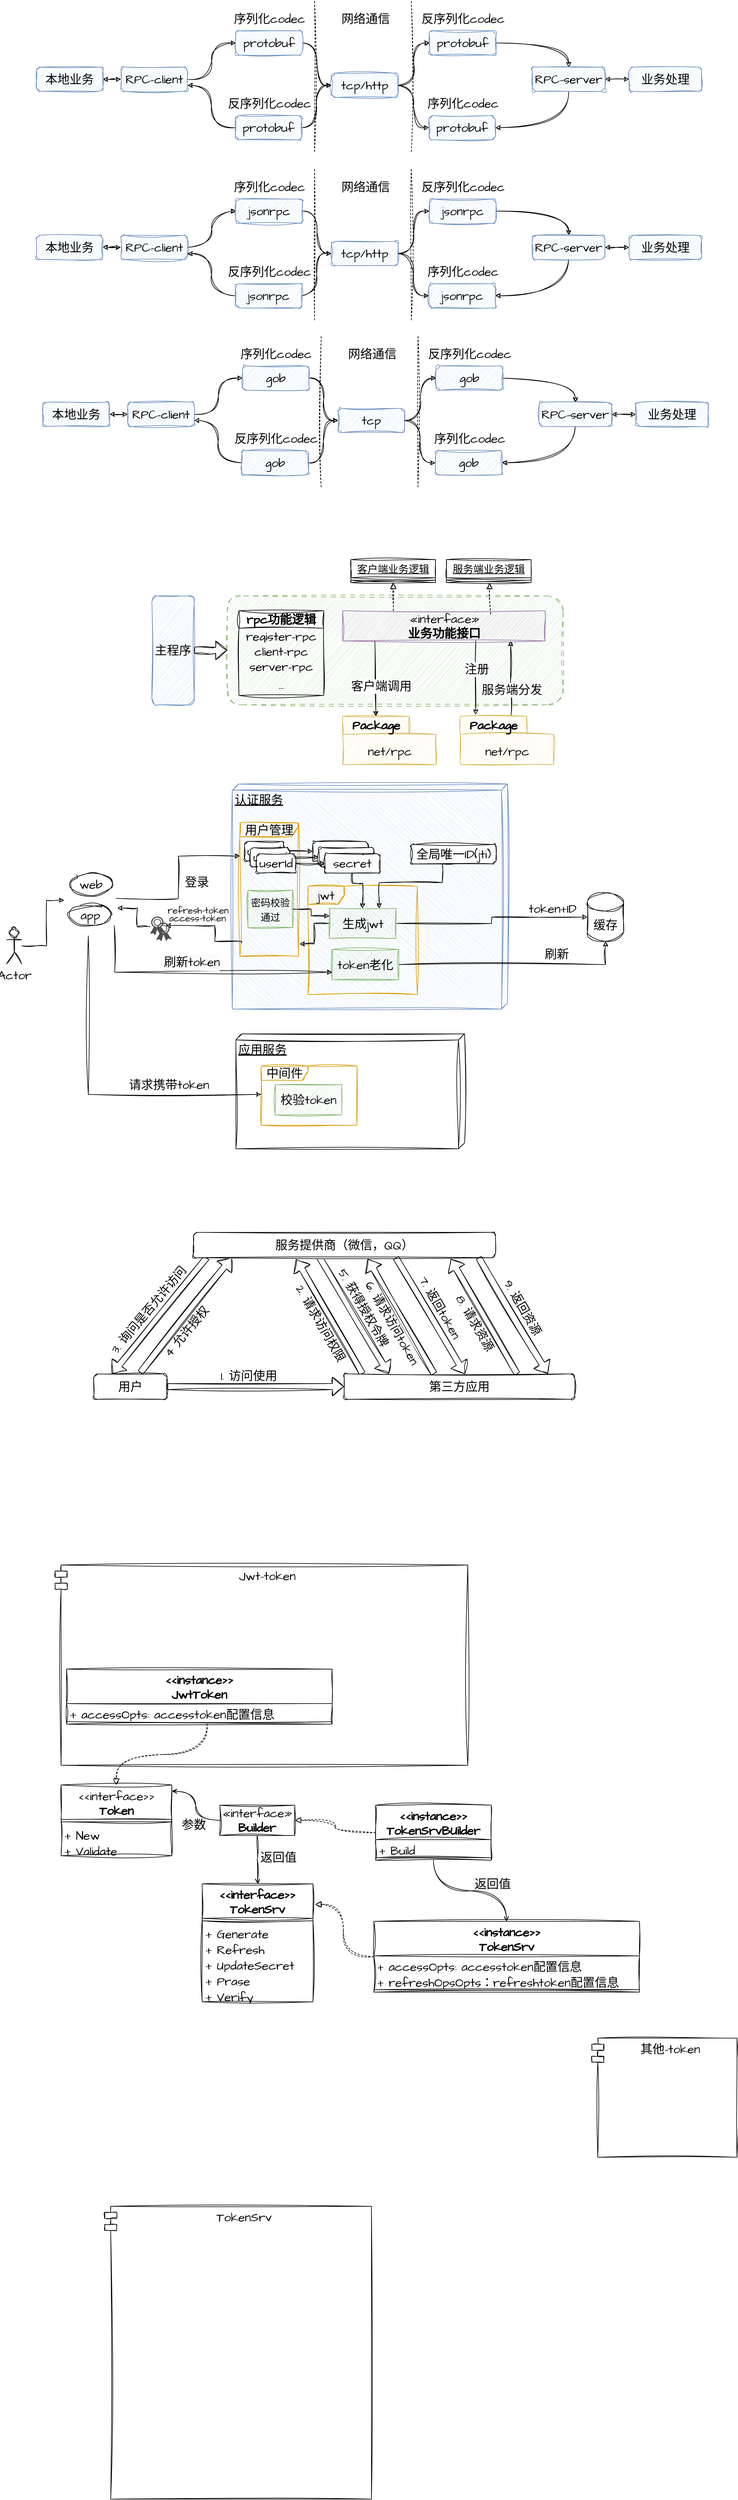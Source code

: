 <mxfile version="21.2.9" type="github">
  <diagram name="第 1 页" id="6WliwGAg-p7XzSmV7Ei2">
    <mxGraphModel dx="2245" dy="2038" grid="0" gridSize="10" guides="1" tooltips="1" connect="1" arrows="1" fold="1" page="1" pageScale="1" pageWidth="827" pageHeight="1169" math="0" shadow="0">
      <root>
        <mxCell id="0" />
        <mxCell id="1" parent="0" />
        <mxCell id="FXFVnluip6qXLuJPzOiz-223" value="TokenSrv" style="shape=module;align=left;spacingLeft=20;align=center;verticalAlign=top;whiteSpace=wrap;html=1;sketch=1;hachureGap=4;jiggle=2;curveFitting=1;fontFamily=Architects Daughter;fontSource=https%3A%2F%2Ffonts.googleapis.com%2Fcss%3Ffamily%3DArchitects%2BDaughter;fontSize=20;" vertex="1" parent="1">
          <mxGeometry x="122" y="3172" width="441" height="484" as="geometry" />
        </mxCell>
        <mxCell id="FXFVnluip6qXLuJPzOiz-240" value="其他-token" style="shape=module;align=left;spacingLeft=20;align=center;verticalAlign=top;whiteSpace=wrap;html=1;sketch=1;hachureGap=4;jiggle=2;curveFitting=1;fontFamily=Architects Daughter;fontSource=https%3A%2F%2Ffonts.googleapis.com%2Fcss%3Ffamily%3DArchitects%2BDaughter;fontSize=20;" vertex="1" parent="1">
          <mxGeometry x="927.25" y="2894" width="240" height="197" as="geometry" />
        </mxCell>
        <mxCell id="FXFVnluip6qXLuJPzOiz-140" value="认证服务" style="verticalAlign=top;align=left;spacingTop=8;spacingLeft=2;spacingRight=12;shape=cube;size=10;direction=south;fontStyle=4;html=1;whiteSpace=wrap;sketch=1;hachureGap=4;jiggle=2;curveFitting=1;fontFamily=Architects Daughter;fontSource=https%3A%2F%2Ffonts.googleapis.com%2Fcss%3Ffamily%3DArchitects%2BDaughter;fontSize=20;fillColor=#dae8fc;strokeColor=#6c8ebf;" vertex="1" parent="1">
          <mxGeometry x="333" y="821" width="455" height="372" as="geometry" />
        </mxCell>
        <mxCell id="FXFVnluip6qXLuJPzOiz-173" value="用户管理" style="shape=umlFrame;whiteSpace=wrap;html=1;pointerEvents=0;sketch=1;hachureGap=4;jiggle=2;curveFitting=1;fontFamily=Architects Daughter;fontSource=https%3A%2F%2Ffonts.googleapis.com%2Fcss%3Ffamily%3DArchitects%2BDaughter;fontSize=20;fillColor=#ffe6cc;strokeColor=#d79b00;width=96;height=23;" vertex="1" parent="1">
          <mxGeometry x="345.5" y="885" width="97" height="221" as="geometry" />
        </mxCell>
        <mxCell id="FXFVnluip6qXLuJPzOiz-70" value="" style="rounded=1;whiteSpace=wrap;html=1;sketch=1;hachureGap=4;jiggle=2;curveFitting=1;fontFamily=Architects Daughter;fontSource=https%3A%2F%2Ffonts.googleapis.com%2Fcss%3Ffamily%3DArchitects%2BDaughter;fontSize=20;dashed=1;dashPattern=8 8;fillColor=#d5e8d4;strokeColor=#82b366;" vertex="1" parent="1">
          <mxGeometry x="325" y="510" width="555" height="180" as="geometry" />
        </mxCell>
        <mxCell id="FXFVnluip6qXLuJPzOiz-6" style="edgeStyle=orthogonalEdgeStyle;rounded=0;sketch=1;hachureGap=4;jiggle=2;curveFitting=1;orthogonalLoop=1;jettySize=auto;html=1;exitX=1;exitY=0.5;exitDx=0;exitDy=0;entryX=0;entryY=0.5;entryDx=0;entryDy=0;fontFamily=Architects Daughter;fontSource=https%3A%2F%2Ffonts.googleapis.com%2Fcss%3Ffamily%3DArchitects%2BDaughter;fontSize=16;curved=1;" edge="1" parent="1" source="FXFVnluip6qXLuJPzOiz-1" target="FXFVnluip6qXLuJPzOiz-2">
          <mxGeometry relative="1" as="geometry" />
        </mxCell>
        <mxCell id="FXFVnluip6qXLuJPzOiz-32" value="" style="edgeStyle=orthogonalEdgeStyle;rounded=0;sketch=1;hachureGap=4;jiggle=2;curveFitting=1;orthogonalLoop=1;jettySize=auto;html=1;fontFamily=Architects Daughter;fontSource=https%3A%2F%2Ffonts.googleapis.com%2Fcss%3Ffamily%3DArchitects%2BDaughter;fontSize=16;startArrow=classic;startFill=1;" edge="1" parent="1" source="FXFVnluip6qXLuJPzOiz-1" target="FXFVnluip6qXLuJPzOiz-31">
          <mxGeometry relative="1" as="geometry" />
        </mxCell>
        <mxCell id="FXFVnluip6qXLuJPzOiz-1" value="RPC-client" style="rounded=1;whiteSpace=wrap;html=1;sketch=1;hachureGap=4;jiggle=2;curveFitting=1;fontFamily=Architects Daughter;fontSource=https%3A%2F%2Ffonts.googleapis.com%2Fcss%3Ffamily%3DArchitects%2BDaughter;fontSize=20;fillColor=#dae8fc;strokeColor=#6c8ebf;" vertex="1" parent="1">
          <mxGeometry x="160" y="190" width="110" height="40" as="geometry" />
        </mxCell>
        <mxCell id="FXFVnluip6qXLuJPzOiz-7" style="edgeStyle=orthogonalEdgeStyle;rounded=0;sketch=1;hachureGap=4;jiggle=2;curveFitting=1;orthogonalLoop=1;jettySize=auto;html=1;exitX=1;exitY=0.5;exitDx=0;exitDy=0;entryX=0;entryY=0.5;entryDx=0;entryDy=0;fontFamily=Architects Daughter;fontSource=https%3A%2F%2Ffonts.googleapis.com%2Fcss%3Ffamily%3DArchitects%2BDaughter;fontSize=16;curved=1;" edge="1" parent="1" source="FXFVnluip6qXLuJPzOiz-2" target="FXFVnluip6qXLuJPzOiz-5">
          <mxGeometry relative="1" as="geometry" />
        </mxCell>
        <mxCell id="FXFVnluip6qXLuJPzOiz-2" value="gob" style="rounded=1;whiteSpace=wrap;html=1;sketch=1;hachureGap=4;jiggle=2;curveFitting=1;fontFamily=Architects Daughter;fontSource=https%3A%2F%2Ffonts.googleapis.com%2Fcss%3Ffamily%3DArchitects%2BDaughter;fontSize=20;fillColor=#dae8fc;strokeColor=#6c8ebf;" vertex="1" parent="1">
          <mxGeometry x="350" y="130" width="110" height="40" as="geometry" />
        </mxCell>
        <mxCell id="FXFVnluip6qXLuJPzOiz-9" style="edgeStyle=orthogonalEdgeStyle;rounded=0;sketch=1;hachureGap=4;jiggle=2;curveFitting=1;orthogonalLoop=1;jettySize=auto;html=1;exitX=1;exitY=0.5;exitDx=0;exitDy=0;fontFamily=Architects Daughter;fontSource=https%3A%2F%2Ffonts.googleapis.com%2Fcss%3Ffamily%3DArchitects%2BDaughter;fontSize=16;curved=1;" edge="1" parent="1" source="FXFVnluip6qXLuJPzOiz-3" target="FXFVnluip6qXLuJPzOiz-4">
          <mxGeometry relative="1" as="geometry" />
        </mxCell>
        <mxCell id="FXFVnluip6qXLuJPzOiz-3" value="gob" style="rounded=1;whiteSpace=wrap;html=1;sketch=1;hachureGap=4;jiggle=2;curveFitting=1;fontFamily=Architects Daughter;fontSource=https%3A%2F%2Ffonts.googleapis.com%2Fcss%3Ffamily%3DArchitects%2BDaughter;fontSize=20;fillColor=#dae8fc;strokeColor=#6c8ebf;" vertex="1" parent="1">
          <mxGeometry x="670" y="130" width="110" height="40" as="geometry" />
        </mxCell>
        <mxCell id="FXFVnluip6qXLuJPzOiz-25" style="edgeStyle=orthogonalEdgeStyle;rounded=0;sketch=1;hachureGap=4;jiggle=2;curveFitting=1;orthogonalLoop=1;jettySize=auto;html=1;entryX=1;entryY=0.5;entryDx=0;entryDy=0;fontFamily=Architects Daughter;fontSource=https%3A%2F%2Ffonts.googleapis.com%2Fcss%3Ffamily%3DArchitects%2BDaughter;fontSize=16;curved=1;exitX=0.5;exitY=1;exitDx=0;exitDy=0;" edge="1" parent="1" source="FXFVnluip6qXLuJPzOiz-4" target="FXFVnluip6qXLuJPzOiz-22">
          <mxGeometry relative="1" as="geometry" />
        </mxCell>
        <mxCell id="FXFVnluip6qXLuJPzOiz-30" value="" style="edgeStyle=orthogonalEdgeStyle;rounded=0;sketch=1;hachureGap=4;jiggle=2;curveFitting=1;orthogonalLoop=1;jettySize=auto;html=1;fontFamily=Architects Daughter;fontSource=https%3A%2F%2Ffonts.googleapis.com%2Fcss%3Ffamily%3DArchitects%2BDaughter;fontSize=16;startArrow=classic;startFill=1;" edge="1" parent="1" source="FXFVnluip6qXLuJPzOiz-4" target="FXFVnluip6qXLuJPzOiz-29">
          <mxGeometry relative="1" as="geometry" />
        </mxCell>
        <mxCell id="FXFVnluip6qXLuJPzOiz-4" value="RPC-server" style="rounded=1;whiteSpace=wrap;html=1;sketch=1;hachureGap=4;jiggle=2;curveFitting=1;fontFamily=Architects Daughter;fontSource=https%3A%2F%2Ffonts.googleapis.com%2Fcss%3Ffamily%3DArchitects%2BDaughter;fontSize=20;fillColor=#dae8fc;strokeColor=#6c8ebf;" vertex="1" parent="1">
          <mxGeometry x="840" y="190" width="120" height="40" as="geometry" />
        </mxCell>
        <mxCell id="FXFVnluip6qXLuJPzOiz-8" style="edgeStyle=orthogonalEdgeStyle;rounded=0;sketch=1;hachureGap=4;jiggle=2;curveFitting=1;orthogonalLoop=1;jettySize=auto;html=1;exitX=1;exitY=0.5;exitDx=0;exitDy=0;fontFamily=Architects Daughter;fontSource=https%3A%2F%2Ffonts.googleapis.com%2Fcss%3Ffamily%3DArchitects%2BDaughter;fontSize=16;curved=1;entryX=0;entryY=0.5;entryDx=0;entryDy=0;" edge="1" parent="1" source="FXFVnluip6qXLuJPzOiz-5" target="FXFVnluip6qXLuJPzOiz-3">
          <mxGeometry relative="1" as="geometry" />
        </mxCell>
        <mxCell id="FXFVnluip6qXLuJPzOiz-5" value="tcp" style="rounded=1;whiteSpace=wrap;html=1;sketch=1;hachureGap=4;jiggle=2;curveFitting=1;fontFamily=Architects Daughter;fontSource=https%3A%2F%2Ffonts.googleapis.com%2Fcss%3Ffamily%3DArchitects%2BDaughter;fontSize=20;fillColor=#dae8fc;strokeColor=#6c8ebf;" vertex="1" parent="1">
          <mxGeometry x="508" y="200" width="110" height="40" as="geometry" />
        </mxCell>
        <mxCell id="FXFVnluip6qXLuJPzOiz-11" value="序列化codec" style="text;html=1;align=center;verticalAlign=middle;resizable=0;points=[];autosize=1;strokeColor=none;fillColor=none;fontSize=20;fontFamily=Architects Daughter;" vertex="1" parent="1">
          <mxGeometry x="335" y="90" width="140" height="40" as="geometry" />
        </mxCell>
        <mxCell id="FXFVnluip6qXLuJPzOiz-12" value="网络通信" style="text;html=1;align=center;verticalAlign=middle;resizable=0;points=[];autosize=1;strokeColor=none;fillColor=none;fontSize=20;fontFamily=Architects Daughter;" vertex="1" parent="1">
          <mxGeometry x="514" y="90" width="100" height="40" as="geometry" />
        </mxCell>
        <mxCell id="FXFVnluip6qXLuJPzOiz-13" value="反序列化codec" style="text;html=1;align=center;verticalAlign=middle;resizable=0;points=[];autosize=1;strokeColor=none;fillColor=none;fontSize=20;fontFamily=Architects Daughter;" vertex="1" parent="1">
          <mxGeometry x="645" y="90" width="160" height="40" as="geometry" />
        </mxCell>
        <mxCell id="FXFVnluip6qXLuJPzOiz-18" value="" style="endArrow=none;dashed=1;html=1;rounded=0;sketch=1;hachureGap=4;jiggle=2;curveFitting=1;fontFamily=Architects Daughter;fontSource=https%3A%2F%2Ffonts.googleapis.com%2Fcss%3Ffamily%3DArchitects%2BDaughter;fontSize=16;" edge="1" parent="1">
          <mxGeometry width="50" height="50" relative="1" as="geometry">
            <mxPoint x="480" y="330" as="sourcePoint" />
            <mxPoint x="480" y="80" as="targetPoint" />
          </mxGeometry>
        </mxCell>
        <mxCell id="FXFVnluip6qXLuJPzOiz-19" value="" style="endArrow=none;dashed=1;html=1;rounded=0;sketch=1;hachureGap=4;jiggle=2;curveFitting=1;fontFamily=Architects Daughter;fontSource=https%3A%2F%2Ffonts.googleapis.com%2Fcss%3Ffamily%3DArchitects%2BDaughter;fontSize=16;" edge="1" parent="1">
          <mxGeometry width="50" height="50" relative="1" as="geometry">
            <mxPoint x="640" y="330" as="sourcePoint" />
            <mxPoint x="640" y="80" as="targetPoint" />
          </mxGeometry>
        </mxCell>
        <mxCell id="FXFVnluip6qXLuJPzOiz-20" style="edgeStyle=orthogonalEdgeStyle;rounded=0;sketch=1;hachureGap=4;jiggle=2;curveFitting=1;orthogonalLoop=1;jettySize=auto;html=1;exitX=1;exitY=0.5;exitDx=0;exitDy=0;entryX=0;entryY=0.5;entryDx=0;entryDy=0;fontFamily=Architects Daughter;fontSource=https%3A%2F%2Ffonts.googleapis.com%2Fcss%3Ffamily%3DArchitects%2BDaughter;fontSize=16;curved=1;" edge="1" parent="1" source="FXFVnluip6qXLuJPzOiz-21" target="FXFVnluip6qXLuJPzOiz-5">
          <mxGeometry relative="1" as="geometry">
            <mxPoint x="508" y="290.0" as="targetPoint" />
          </mxGeometry>
        </mxCell>
        <mxCell id="FXFVnluip6qXLuJPzOiz-26" style="edgeStyle=orthogonalEdgeStyle;rounded=0;sketch=1;hachureGap=4;jiggle=2;curveFitting=1;orthogonalLoop=1;jettySize=auto;html=1;exitX=0;exitY=0.5;exitDx=0;exitDy=0;entryX=1;entryY=0.75;entryDx=0;entryDy=0;fontFamily=Architects Daughter;fontSource=https%3A%2F%2Ffonts.googleapis.com%2Fcss%3Ffamily%3DArchitects%2BDaughter;fontSize=16;curved=1;" edge="1" parent="1" source="FXFVnluip6qXLuJPzOiz-21" target="FXFVnluip6qXLuJPzOiz-1">
          <mxGeometry relative="1" as="geometry" />
        </mxCell>
        <mxCell id="FXFVnluip6qXLuJPzOiz-21" value="gob" style="rounded=1;whiteSpace=wrap;html=1;sketch=1;hachureGap=4;jiggle=2;curveFitting=1;fontFamily=Architects Daughter;fontSource=https%3A%2F%2Ffonts.googleapis.com%2Fcss%3Ffamily%3DArchitects%2BDaughter;fontSize=20;fillColor=#dae8fc;strokeColor=#6c8ebf;" vertex="1" parent="1">
          <mxGeometry x="349" y="270" width="110" height="40" as="geometry" />
        </mxCell>
        <mxCell id="FXFVnluip6qXLuJPzOiz-22" value="gob" style="rounded=1;whiteSpace=wrap;html=1;sketch=1;hachureGap=4;jiggle=2;curveFitting=1;fontFamily=Architects Daughter;fontSource=https%3A%2F%2Ffonts.googleapis.com%2Fcss%3Ffamily%3DArchitects%2BDaughter;fontSize=20;fillColor=#dae8fc;strokeColor=#6c8ebf;" vertex="1" parent="1">
          <mxGeometry x="669" y="270" width="110" height="40" as="geometry" />
        </mxCell>
        <mxCell id="FXFVnluip6qXLuJPzOiz-23" style="edgeStyle=orthogonalEdgeStyle;rounded=0;sketch=1;hachureGap=4;jiggle=2;curveFitting=1;orthogonalLoop=1;jettySize=auto;html=1;exitX=1;exitY=0.5;exitDx=0;exitDy=0;fontFamily=Architects Daughter;fontSource=https%3A%2F%2Ffonts.googleapis.com%2Fcss%3Ffamily%3DArchitects%2BDaughter;fontSize=16;curved=1;entryX=0;entryY=0.5;entryDx=0;entryDy=0;" edge="1" parent="1" source="FXFVnluip6qXLuJPzOiz-5" target="FXFVnluip6qXLuJPzOiz-22">
          <mxGeometry relative="1" as="geometry">
            <mxPoint x="618.0" y="290.0" as="sourcePoint" />
          </mxGeometry>
        </mxCell>
        <mxCell id="FXFVnluip6qXLuJPzOiz-27" value="反序列化codec" style="text;html=1;align=center;verticalAlign=middle;resizable=0;points=[];autosize=1;strokeColor=none;fillColor=none;fontSize=20;fontFamily=Architects Daughter;" vertex="1" parent="1">
          <mxGeometry x="325" y="230" width="160" height="40" as="geometry" />
        </mxCell>
        <mxCell id="FXFVnluip6qXLuJPzOiz-28" value="序列化codec" style="text;html=1;align=center;verticalAlign=middle;resizable=0;points=[];autosize=1;strokeColor=none;fillColor=none;fontSize=20;fontFamily=Architects Daughter;" vertex="1" parent="1">
          <mxGeometry x="655" y="230" width="140" height="40" as="geometry" />
        </mxCell>
        <mxCell id="FXFVnluip6qXLuJPzOiz-29" value="业务处理" style="rounded=1;whiteSpace=wrap;html=1;sketch=1;hachureGap=4;jiggle=2;curveFitting=1;fontFamily=Architects Daughter;fontSource=https%3A%2F%2Ffonts.googleapis.com%2Fcss%3Ffamily%3DArchitects%2BDaughter;fontSize=20;fillColor=#dae8fc;strokeColor=#6c8ebf;" vertex="1" parent="1">
          <mxGeometry x="1000" y="190" width="120" height="40" as="geometry" />
        </mxCell>
        <mxCell id="FXFVnluip6qXLuJPzOiz-31" value="本地业务" style="rounded=1;whiteSpace=wrap;html=1;sketch=1;hachureGap=4;jiggle=2;curveFitting=1;fontFamily=Architects Daughter;fontSource=https%3A%2F%2Ffonts.googleapis.com%2Fcss%3Ffamily%3DArchitects%2BDaughter;fontSize=20;fillColor=#dae8fc;strokeColor=#6c8ebf;" vertex="1" parent="1">
          <mxGeometry x="20" y="190" width="110" height="40" as="geometry" />
        </mxCell>
        <mxCell id="FXFVnluip6qXLuJPzOiz-33" value="" style="endArrow=block;startArrow=none;endFill=0;startFill=0;endSize=8;html=1;verticalAlign=bottom;dashed=1;labelBackgroundColor=none;rounded=0;sketch=1;hachureGap=4;jiggle=2;curveFitting=1;fontFamily=Architects Daughter;fontSource=https%3A%2F%2Ffonts.googleapis.com%2Fcss%3Ffamily%3DArchitects%2BDaughter;fontSize=16;exitX=0.25;exitY=0;exitDx=0;exitDy=0;" edge="1" parent="1" source="FXFVnluip6qXLuJPzOiz-42" target="FXFVnluip6qXLuJPzOiz-43">
          <mxGeometry width="160" relative="1" as="geometry">
            <mxPoint x="120" y="410" as="sourcePoint" />
            <mxPoint x="601.133" y="500" as="targetPoint" />
          </mxGeometry>
        </mxCell>
        <mxCell id="FXFVnluip6qXLuJPzOiz-64" style="rounded=0;sketch=1;hachureGap=4;jiggle=2;curveFitting=1;orthogonalLoop=1;jettySize=auto;html=1;exitX=0.543;exitY=-0.025;exitDx=0;exitDy=0;exitPerimeter=0;entryX=0.83;entryY=1.003;entryDx=0;entryDy=0;fontFamily=Architects Daughter;fontSource=https%3A%2F%2Ffonts.googleapis.com%2Fcss%3Ffamily%3DArchitects%2BDaughter;fontSize=16;entryPerimeter=0;" edge="1" parent="1" source="FXFVnluip6qXLuJPzOiz-66" target="FXFVnluip6qXLuJPzOiz-42">
          <mxGeometry relative="1" as="geometry">
            <Array as="points">
              <mxPoint x="793" y="650" />
            </Array>
          </mxGeometry>
        </mxCell>
        <mxCell id="FXFVnluip6qXLuJPzOiz-65" value="服务端分发" style="edgeLabel;html=1;align=center;verticalAlign=middle;resizable=0;points=[];fontSize=20;fontFamily=Architects Daughter;" vertex="1" connectable="0" parent="FXFVnluip6qXLuJPzOiz-64">
          <mxGeometry x="0.138" relative="1" as="geometry">
            <mxPoint x="2" y="27" as="offset" />
          </mxGeometry>
        </mxCell>
        <mxCell id="FXFVnluip6qXLuJPzOiz-36" value="Package" style="shape=folder;fontStyle=1;tabWidth=110;tabHeight=30;tabPosition=left;html=1;boundedLbl=1;labelInHeader=1;container=1;collapsible=0;whiteSpace=wrap;sketch=1;hachureGap=4;jiggle=2;curveFitting=1;fontFamily=Architects Daughter;fontSource=https%3A%2F%2Ffonts.googleapis.com%2Fcss%3Ffamily%3DArchitects%2BDaughter;fontSize=20;fillColor=#fff2cc;strokeColor=#d6b656;" vertex="1" parent="1">
          <mxGeometry x="515.5" y="709" width="154.5" height="80" as="geometry" />
        </mxCell>
        <mxCell id="FXFVnluip6qXLuJPzOiz-37" value="net/rpc" style="html=1;strokeColor=none;resizeWidth=1;resizeHeight=1;fillColor=none;part=1;connectable=0;allowArrows=0;deletable=0;whiteSpace=wrap;sketch=1;hachureGap=4;jiggle=2;curveFitting=1;fontFamily=Architects Daughter;fontSource=https%3A%2F%2Ffonts.googleapis.com%2Fcss%3Ffamily%3DArchitects%2BDaughter;fontSize=20;" vertex="1" parent="FXFVnluip6qXLuJPzOiz-36">
          <mxGeometry width="154.5" height="56" relative="1" as="geometry">
            <mxPoint y="30" as="offset" />
          </mxGeometry>
        </mxCell>
        <mxCell id="FXFVnluip6qXLuJPzOiz-59" style="rounded=0;sketch=1;hachureGap=4;jiggle=2;curveFitting=1;orthogonalLoop=1;jettySize=auto;html=1;exitX=0.658;exitY=0.987;exitDx=0;exitDy=0;fontFamily=Architects Daughter;fontSource=https%3A%2F%2Ffonts.googleapis.com%2Fcss%3Ffamily%3DArchitects%2BDaughter;fontSize=16;entryX=0.165;entryY=-0.035;entryDx=0;entryDy=0;entryPerimeter=0;exitPerimeter=0;" edge="1" parent="1" source="FXFVnluip6qXLuJPzOiz-42" target="FXFVnluip6qXLuJPzOiz-66">
          <mxGeometry relative="1" as="geometry">
            <mxPoint x="558" y="680" as="targetPoint" />
          </mxGeometry>
        </mxCell>
        <mxCell id="FXFVnluip6qXLuJPzOiz-60" value="注册" style="edgeLabel;html=1;align=center;verticalAlign=middle;resizable=0;points=[];fontSize=20;fontFamily=Architects Daughter;" vertex="1" connectable="0" parent="FXFVnluip6qXLuJPzOiz-59">
          <mxGeometry x="-0.229" y="1" relative="1" as="geometry">
            <mxPoint as="offset" />
          </mxGeometry>
        </mxCell>
        <mxCell id="FXFVnluip6qXLuJPzOiz-61" style="rounded=0;sketch=1;hachureGap=4;jiggle=2;curveFitting=1;orthogonalLoop=1;jettySize=auto;html=1;entryX=0;entryY=0;entryDx=55;entryDy=0;entryPerimeter=0;fontFamily=Architects Daughter;fontSource=https%3A%2F%2Ffonts.googleapis.com%2Fcss%3Ffamily%3DArchitects%2BDaughter;fontSize=16;exitX=0.159;exitY=1.003;exitDx=0;exitDy=0;exitPerimeter=0;" edge="1" parent="1" source="FXFVnluip6qXLuJPzOiz-42" target="FXFVnluip6qXLuJPzOiz-36">
          <mxGeometry relative="1" as="geometry" />
        </mxCell>
        <mxCell id="FXFVnluip6qXLuJPzOiz-62" value="客户端调用" style="edgeLabel;html=1;align=center;verticalAlign=middle;resizable=0;points=[];fontSize=20;fontFamily=Architects Daughter;" vertex="1" connectable="0" parent="FXFVnluip6qXLuJPzOiz-61">
          <mxGeometry x="-0.263" y="1" relative="1" as="geometry">
            <mxPoint x="8" y="28" as="offset" />
          </mxGeometry>
        </mxCell>
        <mxCell id="FXFVnluip6qXLuJPzOiz-42" value="«interface»&lt;br&gt;&lt;b&gt;业务功能接口&lt;/b&gt;" style="html=1;whiteSpace=wrap;sketch=1;hachureGap=4;jiggle=2;curveFitting=1;fontFamily=Architects Daughter;fontSource=https%3A%2F%2Ffonts.googleapis.com%2Fcss%3Ffamily%3DArchitects%2BDaughter;fontSize=20;fillColor=#e1d5e7;strokeColor=#9673a6;" vertex="1" parent="1">
          <mxGeometry x="515.5" y="534.5" width="334.5" height="50" as="geometry" />
        </mxCell>
        <mxCell id="FXFVnluip6qXLuJPzOiz-43" value="客户端业务逻辑" style="swimlane;fontStyle=4;align=center;verticalAlign=top;childLayout=stackLayout;horizontal=1;startSize=30;horizontalStack=0;resizeParent=1;resizeParentMax=0;resizeLast=0;collapsible=0;marginBottom=0;html=1;whiteSpace=wrap;sketch=1;hachureGap=4;jiggle=2;curveFitting=1;fontFamily=Architects Daughter;fontSource=https%3A%2F%2Ffonts.googleapis.com%2Fcss%3Ffamily%3DArchitects%2BDaughter;fontSize=17;" vertex="1" parent="1">
          <mxGeometry x="529" y="450" width="140" height="38" as="geometry" />
        </mxCell>
        <mxCell id="FXFVnluip6qXLuJPzOiz-45" value="" style="line;strokeWidth=1;fillColor=none;align=left;verticalAlign=middle;spacingTop=-1;spacingLeft=3;spacingRight=3;rotatable=0;labelPosition=right;points=[];portConstraint=eastwest;sketch=1;hachureGap=4;jiggle=2;curveFitting=1;fontFamily=Architects Daughter;fontSource=https%3A%2F%2Ffonts.googleapis.com%2Fcss%3Ffamily%3DArchitects%2BDaughter;fontSize=20;" vertex="1" parent="FXFVnluip6qXLuJPzOiz-43">
          <mxGeometry y="30" width="140" height="8" as="geometry" />
        </mxCell>
        <mxCell id="FXFVnluip6qXLuJPzOiz-49" value="服务端业务逻辑" style="swimlane;fontStyle=4;align=center;verticalAlign=top;childLayout=stackLayout;horizontal=1;startSize=30;horizontalStack=0;resizeParent=1;resizeParentMax=0;resizeLast=0;collapsible=0;marginBottom=0;html=1;whiteSpace=wrap;sketch=1;hachureGap=4;jiggle=2;curveFitting=1;fontFamily=Architects Daughter;fontSource=https%3A%2F%2Ffonts.googleapis.com%2Fcss%3Ffamily%3DArchitects%2BDaughter;fontSize=17;" vertex="1" parent="1">
          <mxGeometry x="687" y="450" width="140" height="38" as="geometry" />
        </mxCell>
        <mxCell id="FXFVnluip6qXLuJPzOiz-50" value="" style="line;strokeWidth=1;fillColor=none;align=left;verticalAlign=middle;spacingTop=-1;spacingLeft=3;spacingRight=3;rotatable=0;labelPosition=right;points=[];portConstraint=eastwest;sketch=1;hachureGap=4;jiggle=2;curveFitting=1;fontFamily=Architects Daughter;fontSource=https%3A%2F%2Ffonts.googleapis.com%2Fcss%3Ffamily%3DArchitects%2BDaughter;fontSize=20;" vertex="1" parent="FXFVnluip6qXLuJPzOiz-49">
          <mxGeometry y="30" width="140" height="8" as="geometry" />
        </mxCell>
        <mxCell id="FXFVnluip6qXLuJPzOiz-51" value="" style="endArrow=block;startArrow=none;endFill=0;startFill=0;endSize=8;html=1;verticalAlign=bottom;dashed=1;labelBackgroundColor=none;rounded=0;sketch=1;hachureGap=4;jiggle=2;curveFitting=1;fontFamily=Architects Daughter;fontSource=https%3A%2F%2Ffonts.googleapis.com%2Fcss%3Ffamily%3DArchitects%2BDaughter;fontSize=16;exitX=0.731;exitY=0.11;exitDx=0;exitDy=0;exitPerimeter=0;" edge="1" parent="1" source="FXFVnluip6qXLuJPzOiz-42" target="FXFVnluip6qXLuJPzOiz-49">
          <mxGeometry width="160" relative="1" as="geometry">
            <mxPoint x="611" y="545" as="sourcePoint" />
            <mxPoint x="609" y="498" as="targetPoint" />
          </mxGeometry>
        </mxCell>
        <mxCell id="FXFVnluip6qXLuJPzOiz-52" value="主程序" style="rounded=1;whiteSpace=wrap;html=1;sketch=1;hachureGap=4;jiggle=2;curveFitting=1;fontFamily=Architects Daughter;fontSource=https%3A%2F%2Ffonts.googleapis.com%2Fcss%3Ffamily%3DArchitects%2BDaughter;fontSize=20;fillColor=#dae8fc;strokeColor=#6c8ebf;" vertex="1" parent="1">
          <mxGeometry x="200" y="510" width="70" height="180" as="geometry" />
        </mxCell>
        <mxCell id="FXFVnluip6qXLuJPzOiz-53" value="rpc功能逻辑" style="swimlane;fontStyle=1;align=center;verticalAlign=middle;childLayout=stackLayout;horizontal=1;startSize=29;horizontalStack=0;resizeParent=1;resizeParentMax=0;resizeLast=0;collapsible=0;marginBottom=0;html=1;whiteSpace=wrap;sketch=1;hachureGap=4;jiggle=2;curveFitting=1;fontFamily=Architects Daughter;fontSource=https%3A%2F%2Ffonts.googleapis.com%2Fcss%3Ffamily%3DArchitects%2BDaughter;fontSize=20;" vertex="1" parent="1">
          <mxGeometry x="344" y="534.5" width="140" height="140" as="geometry" />
        </mxCell>
        <mxCell id="FXFVnluip6qXLuJPzOiz-54" value="register-rpc" style="text;html=1;strokeColor=none;fillColor=none;align=center;verticalAlign=middle;spacingLeft=4;spacingRight=4;overflow=hidden;rotatable=0;points=[[0,0.5],[1,0.5]];portConstraint=eastwest;whiteSpace=wrap;fontSize=20;fontFamily=Architects Daughter;" vertex="1" parent="FXFVnluip6qXLuJPzOiz-53">
          <mxGeometry y="29" width="140" height="25" as="geometry" />
        </mxCell>
        <mxCell id="FXFVnluip6qXLuJPzOiz-58" value="client-rpc" style="text;html=1;strokeColor=none;fillColor=none;align=center;verticalAlign=middle;spacingLeft=4;spacingRight=4;overflow=hidden;rotatable=0;points=[[0,0.5],[1,0.5]];portConstraint=eastwest;whiteSpace=wrap;fontSize=20;fontFamily=Architects Daughter;" vertex="1" parent="FXFVnluip6qXLuJPzOiz-53">
          <mxGeometry y="54" width="140" height="25" as="geometry" />
        </mxCell>
        <mxCell id="FXFVnluip6qXLuJPzOiz-63" value="server-rpc" style="text;html=1;strokeColor=none;fillColor=none;align=center;verticalAlign=middle;spacingLeft=4;spacingRight=4;overflow=hidden;rotatable=0;points=[[0,0.5],[1,0.5]];portConstraint=eastwest;whiteSpace=wrap;fontSize=20;fontFamily=Architects Daughter;" vertex="1" parent="FXFVnluip6qXLuJPzOiz-53">
          <mxGeometry y="79" width="140" height="25" as="geometry" />
        </mxCell>
        <mxCell id="FXFVnluip6qXLuJPzOiz-56" value="..." style="text;html=1;strokeColor=none;fillColor=none;align=center;verticalAlign=middle;spacingLeft=4;spacingRight=4;overflow=hidden;rotatable=0;points=[[0,0.5],[1,0.5]];portConstraint=eastwest;whiteSpace=wrap;fontSize=20;fontFamily=Architects Daughter;" vertex="1" parent="FXFVnluip6qXLuJPzOiz-53">
          <mxGeometry y="104" width="140" height="36" as="geometry" />
        </mxCell>
        <mxCell id="FXFVnluip6qXLuJPzOiz-66" value="Package" style="shape=folder;fontStyle=1;tabWidth=110;tabHeight=30;tabPosition=left;html=1;boundedLbl=1;labelInHeader=1;container=1;collapsible=0;whiteSpace=wrap;sketch=1;hachureGap=4;jiggle=2;curveFitting=1;fontFamily=Architects Daughter;fontSource=https%3A%2F%2Ffonts.googleapis.com%2Fcss%3Ffamily%3DArchitects%2BDaughter;fontSize=20;fillColor=#fff2cc;strokeColor=#d6b656;" vertex="1" parent="1">
          <mxGeometry x="710" y="709" width="154.5" height="80" as="geometry" />
        </mxCell>
        <mxCell id="FXFVnluip6qXLuJPzOiz-67" value="net/rpc" style="html=1;strokeColor=none;resizeWidth=1;resizeHeight=1;fillColor=none;part=1;connectable=0;allowArrows=0;deletable=0;whiteSpace=wrap;sketch=1;hachureGap=4;jiggle=2;curveFitting=1;fontFamily=Architects Daughter;fontSource=https%3A%2F%2Ffonts.googleapis.com%2Fcss%3Ffamily%3DArchitects%2BDaughter;fontSize=20;" vertex="1" parent="FXFVnluip6qXLuJPzOiz-66">
          <mxGeometry width="154.5" height="56" relative="1" as="geometry">
            <mxPoint y="30" as="offset" />
          </mxGeometry>
        </mxCell>
        <mxCell id="FXFVnluip6qXLuJPzOiz-72" value="" style="shape=flexArrow;endArrow=classic;html=1;rounded=0;sketch=1;hachureGap=4;jiggle=2;curveFitting=1;fontFamily=Architects Daughter;fontSource=https%3A%2F%2Ffonts.googleapis.com%2Fcss%3Ffamily%3DArchitects%2BDaughter;fontSize=16;exitX=1;exitY=0.5;exitDx=0;exitDy=0;entryX=0;entryY=0.5;entryDx=0;entryDy=0;" edge="1" parent="1" source="FXFVnluip6qXLuJPzOiz-52" target="FXFVnluip6qXLuJPzOiz-70">
          <mxGeometry width="50" height="50" relative="1" as="geometry">
            <mxPoint x="230" y="800" as="sourcePoint" />
            <mxPoint x="280" y="750" as="targetPoint" />
          </mxGeometry>
        </mxCell>
        <mxCell id="FXFVnluip6qXLuJPzOiz-73" style="edgeStyle=orthogonalEdgeStyle;rounded=0;sketch=1;hachureGap=4;jiggle=2;curveFitting=1;orthogonalLoop=1;jettySize=auto;html=1;exitX=1;exitY=0.5;exitDx=0;exitDy=0;entryX=0;entryY=0.5;entryDx=0;entryDy=0;fontFamily=Architects Daughter;fontSource=https%3A%2F%2Ffonts.googleapis.com%2Fcss%3Ffamily%3DArchitects%2BDaughter;fontSize=16;curved=1;" edge="1" parent="1" source="FXFVnluip6qXLuJPzOiz-75" target="FXFVnluip6qXLuJPzOiz-77">
          <mxGeometry relative="1" as="geometry" />
        </mxCell>
        <mxCell id="FXFVnluip6qXLuJPzOiz-74" value="" style="edgeStyle=orthogonalEdgeStyle;rounded=0;sketch=1;hachureGap=4;jiggle=2;curveFitting=1;orthogonalLoop=1;jettySize=auto;html=1;fontFamily=Architects Daughter;fontSource=https%3A%2F%2Ffonts.googleapis.com%2Fcss%3Ffamily%3DArchitects%2BDaughter;fontSize=16;startArrow=classic;startFill=1;" edge="1" parent="1" source="FXFVnluip6qXLuJPzOiz-75" target="FXFVnluip6qXLuJPzOiz-98">
          <mxGeometry relative="1" as="geometry" />
        </mxCell>
        <mxCell id="FXFVnluip6qXLuJPzOiz-75" value="RPC-client" style="rounded=1;whiteSpace=wrap;html=1;sketch=1;hachureGap=4;jiggle=2;curveFitting=1;fontFamily=Architects Daughter;fontSource=https%3A%2F%2Ffonts.googleapis.com%2Fcss%3Ffamily%3DArchitects%2BDaughter;fontSize=20;fillColor=#dae8fc;strokeColor=#6c8ebf;" vertex="1" parent="1">
          <mxGeometry x="149" y="-86" width="110" height="40" as="geometry" />
        </mxCell>
        <mxCell id="FXFVnluip6qXLuJPzOiz-76" style="edgeStyle=orthogonalEdgeStyle;rounded=0;sketch=1;hachureGap=4;jiggle=2;curveFitting=1;orthogonalLoop=1;jettySize=auto;html=1;exitX=1;exitY=0.5;exitDx=0;exitDy=0;entryX=0;entryY=0.5;entryDx=0;entryDy=0;fontFamily=Architects Daughter;fontSource=https%3A%2F%2Ffonts.googleapis.com%2Fcss%3Ffamily%3DArchitects%2BDaughter;fontSize=16;curved=1;" edge="1" parent="1" source="FXFVnluip6qXLuJPzOiz-77" target="FXFVnluip6qXLuJPzOiz-84">
          <mxGeometry relative="1" as="geometry" />
        </mxCell>
        <mxCell id="FXFVnluip6qXLuJPzOiz-77" value="jsonrpc" style="rounded=1;whiteSpace=wrap;html=1;sketch=1;hachureGap=4;jiggle=2;curveFitting=1;fontFamily=Architects Daughter;fontSource=https%3A%2F%2Ffonts.googleapis.com%2Fcss%3Ffamily%3DArchitects%2BDaughter;fontSize=20;fillColor=#dae8fc;strokeColor=#6c8ebf;" vertex="1" parent="1">
          <mxGeometry x="339" y="-146" width="110" height="40" as="geometry" />
        </mxCell>
        <mxCell id="FXFVnluip6qXLuJPzOiz-78" style="edgeStyle=orthogonalEdgeStyle;rounded=0;sketch=1;hachureGap=4;jiggle=2;curveFitting=1;orthogonalLoop=1;jettySize=auto;html=1;exitX=1;exitY=0.5;exitDx=0;exitDy=0;fontFamily=Architects Daughter;fontSource=https%3A%2F%2Ffonts.googleapis.com%2Fcss%3Ffamily%3DArchitects%2BDaughter;fontSize=16;curved=1;" edge="1" parent="1" source="FXFVnluip6qXLuJPzOiz-79" target="FXFVnluip6qXLuJPzOiz-82">
          <mxGeometry relative="1" as="geometry" />
        </mxCell>
        <mxCell id="FXFVnluip6qXLuJPzOiz-79" value="jsonrpc" style="rounded=1;whiteSpace=wrap;html=1;sketch=1;hachureGap=4;jiggle=2;curveFitting=1;fontFamily=Architects Daughter;fontSource=https%3A%2F%2Ffonts.googleapis.com%2Fcss%3Ffamily%3DArchitects%2BDaughter;fontSize=20;fillColor=#dae8fc;strokeColor=#6c8ebf;" vertex="1" parent="1">
          <mxGeometry x="659" y="-146" width="110" height="40" as="geometry" />
        </mxCell>
        <mxCell id="FXFVnluip6qXLuJPzOiz-80" style="edgeStyle=orthogonalEdgeStyle;rounded=0;sketch=1;hachureGap=4;jiggle=2;curveFitting=1;orthogonalLoop=1;jettySize=auto;html=1;entryX=1;entryY=0.5;entryDx=0;entryDy=0;fontFamily=Architects Daughter;fontSource=https%3A%2F%2Ffonts.googleapis.com%2Fcss%3Ffamily%3DArchitects%2BDaughter;fontSize=16;curved=1;exitX=0.5;exitY=1;exitDx=0;exitDy=0;" edge="1" parent="1" source="FXFVnluip6qXLuJPzOiz-82" target="FXFVnluip6qXLuJPzOiz-93">
          <mxGeometry relative="1" as="geometry" />
        </mxCell>
        <mxCell id="FXFVnluip6qXLuJPzOiz-81" value="" style="edgeStyle=orthogonalEdgeStyle;rounded=0;sketch=1;hachureGap=4;jiggle=2;curveFitting=1;orthogonalLoop=1;jettySize=auto;html=1;fontFamily=Architects Daughter;fontSource=https%3A%2F%2Ffonts.googleapis.com%2Fcss%3Ffamily%3DArchitects%2BDaughter;fontSize=16;startArrow=classic;startFill=1;" edge="1" parent="1" source="FXFVnluip6qXLuJPzOiz-82" target="FXFVnluip6qXLuJPzOiz-97">
          <mxGeometry relative="1" as="geometry" />
        </mxCell>
        <mxCell id="FXFVnluip6qXLuJPzOiz-82" value="RPC-server" style="rounded=1;whiteSpace=wrap;html=1;sketch=1;hachureGap=4;jiggle=2;curveFitting=1;fontFamily=Architects Daughter;fontSource=https%3A%2F%2Ffonts.googleapis.com%2Fcss%3Ffamily%3DArchitects%2BDaughter;fontSize=20;fillColor=#dae8fc;strokeColor=#6c8ebf;" vertex="1" parent="1">
          <mxGeometry x="829" y="-86" width="120" height="40" as="geometry" />
        </mxCell>
        <mxCell id="FXFVnluip6qXLuJPzOiz-83" style="edgeStyle=orthogonalEdgeStyle;rounded=0;sketch=1;hachureGap=4;jiggle=2;curveFitting=1;orthogonalLoop=1;jettySize=auto;html=1;exitX=1;exitY=0.5;exitDx=0;exitDy=0;fontFamily=Architects Daughter;fontSource=https%3A%2F%2Ffonts.googleapis.com%2Fcss%3Ffamily%3DArchitects%2BDaughter;fontSize=16;curved=1;entryX=0;entryY=0.5;entryDx=0;entryDy=0;" edge="1" parent="1" source="FXFVnluip6qXLuJPzOiz-84" target="FXFVnluip6qXLuJPzOiz-79">
          <mxGeometry relative="1" as="geometry" />
        </mxCell>
        <mxCell id="FXFVnluip6qXLuJPzOiz-84" value="tcp/http" style="rounded=1;whiteSpace=wrap;html=1;sketch=1;hachureGap=4;jiggle=2;curveFitting=1;fontFamily=Architects Daughter;fontSource=https%3A%2F%2Ffonts.googleapis.com%2Fcss%3Ffamily%3DArchitects%2BDaughter;fontSize=20;fillColor=#dae8fc;strokeColor=#6c8ebf;" vertex="1" parent="1">
          <mxGeometry x="497" y="-76" width="110" height="40" as="geometry" />
        </mxCell>
        <mxCell id="FXFVnluip6qXLuJPzOiz-85" value="序列化codec" style="text;html=1;align=center;verticalAlign=middle;resizable=0;points=[];autosize=1;strokeColor=none;fillColor=none;fontSize=20;fontFamily=Architects Daughter;" vertex="1" parent="1">
          <mxGeometry x="324" y="-186" width="140" height="40" as="geometry" />
        </mxCell>
        <mxCell id="FXFVnluip6qXLuJPzOiz-86" value="网络通信" style="text;html=1;align=center;verticalAlign=middle;resizable=0;points=[];autosize=1;strokeColor=none;fillColor=none;fontSize=20;fontFamily=Architects Daughter;" vertex="1" parent="1">
          <mxGeometry x="503" y="-186" width="100" height="40" as="geometry" />
        </mxCell>
        <mxCell id="FXFVnluip6qXLuJPzOiz-87" value="反序列化codec" style="text;html=1;align=center;verticalAlign=middle;resizable=0;points=[];autosize=1;strokeColor=none;fillColor=none;fontSize=20;fontFamily=Architects Daughter;" vertex="1" parent="1">
          <mxGeometry x="634" y="-186" width="160" height="40" as="geometry" />
        </mxCell>
        <mxCell id="FXFVnluip6qXLuJPzOiz-88" value="" style="endArrow=none;dashed=1;html=1;rounded=0;sketch=1;hachureGap=4;jiggle=2;curveFitting=1;fontFamily=Architects Daughter;fontSource=https%3A%2F%2Ffonts.googleapis.com%2Fcss%3Ffamily%3DArchitects%2BDaughter;fontSize=16;" edge="1" parent="1">
          <mxGeometry width="50" height="50" relative="1" as="geometry">
            <mxPoint x="469" y="54" as="sourcePoint" />
            <mxPoint x="469" y="-196" as="targetPoint" />
          </mxGeometry>
        </mxCell>
        <mxCell id="FXFVnluip6qXLuJPzOiz-89" value="" style="endArrow=none;dashed=1;html=1;rounded=0;sketch=1;hachureGap=4;jiggle=2;curveFitting=1;fontFamily=Architects Daughter;fontSource=https%3A%2F%2Ffonts.googleapis.com%2Fcss%3Ffamily%3DArchitects%2BDaughter;fontSize=16;" edge="1" parent="1">
          <mxGeometry width="50" height="50" relative="1" as="geometry">
            <mxPoint x="629" y="54" as="sourcePoint" />
            <mxPoint x="629" y="-196" as="targetPoint" />
          </mxGeometry>
        </mxCell>
        <mxCell id="FXFVnluip6qXLuJPzOiz-90" style="edgeStyle=orthogonalEdgeStyle;rounded=0;sketch=1;hachureGap=4;jiggle=2;curveFitting=1;orthogonalLoop=1;jettySize=auto;html=1;exitX=1;exitY=0.5;exitDx=0;exitDy=0;entryX=0;entryY=0.5;entryDx=0;entryDy=0;fontFamily=Architects Daughter;fontSource=https%3A%2F%2Ffonts.googleapis.com%2Fcss%3Ffamily%3DArchitects%2BDaughter;fontSize=16;curved=1;" edge="1" parent="1" source="FXFVnluip6qXLuJPzOiz-92" target="FXFVnluip6qXLuJPzOiz-84">
          <mxGeometry relative="1" as="geometry">
            <mxPoint x="497" y="14.0" as="targetPoint" />
          </mxGeometry>
        </mxCell>
        <mxCell id="FXFVnluip6qXLuJPzOiz-91" style="edgeStyle=orthogonalEdgeStyle;rounded=0;sketch=1;hachureGap=4;jiggle=2;curveFitting=1;orthogonalLoop=1;jettySize=auto;html=1;exitX=0;exitY=0.5;exitDx=0;exitDy=0;entryX=1;entryY=0.75;entryDx=0;entryDy=0;fontFamily=Architects Daughter;fontSource=https%3A%2F%2Ffonts.googleapis.com%2Fcss%3Ffamily%3DArchitects%2BDaughter;fontSize=16;curved=1;" edge="1" parent="1" source="FXFVnluip6qXLuJPzOiz-92" target="FXFVnluip6qXLuJPzOiz-75">
          <mxGeometry relative="1" as="geometry" />
        </mxCell>
        <mxCell id="FXFVnluip6qXLuJPzOiz-92" value="jsonrpc" style="rounded=1;whiteSpace=wrap;html=1;sketch=1;hachureGap=4;jiggle=2;curveFitting=1;fontFamily=Architects Daughter;fontSource=https%3A%2F%2Ffonts.googleapis.com%2Fcss%3Ffamily%3DArchitects%2BDaughter;fontSize=20;fillColor=#dae8fc;strokeColor=#6c8ebf;" vertex="1" parent="1">
          <mxGeometry x="338" y="-6" width="110" height="40" as="geometry" />
        </mxCell>
        <mxCell id="FXFVnluip6qXLuJPzOiz-93" value="jsonrpc" style="rounded=1;whiteSpace=wrap;html=1;sketch=1;hachureGap=4;jiggle=2;curveFitting=1;fontFamily=Architects Daughter;fontSource=https%3A%2F%2Ffonts.googleapis.com%2Fcss%3Ffamily%3DArchitects%2BDaughter;fontSize=20;fillColor=#dae8fc;strokeColor=#6c8ebf;" vertex="1" parent="1">
          <mxGeometry x="658" y="-6" width="110" height="40" as="geometry" />
        </mxCell>
        <mxCell id="FXFVnluip6qXLuJPzOiz-94" style="edgeStyle=orthogonalEdgeStyle;rounded=0;sketch=1;hachureGap=4;jiggle=2;curveFitting=1;orthogonalLoop=1;jettySize=auto;html=1;exitX=1;exitY=0.5;exitDx=0;exitDy=0;fontFamily=Architects Daughter;fontSource=https%3A%2F%2Ffonts.googleapis.com%2Fcss%3Ffamily%3DArchitects%2BDaughter;fontSize=16;curved=1;entryX=0;entryY=0.5;entryDx=0;entryDy=0;" edge="1" parent="1" source="FXFVnluip6qXLuJPzOiz-84" target="FXFVnluip6qXLuJPzOiz-93">
          <mxGeometry relative="1" as="geometry">
            <mxPoint x="607.0" y="14.0" as="sourcePoint" />
          </mxGeometry>
        </mxCell>
        <mxCell id="FXFVnluip6qXLuJPzOiz-95" value="反序列化codec" style="text;html=1;align=center;verticalAlign=middle;resizable=0;points=[];autosize=1;strokeColor=none;fillColor=none;fontSize=20;fontFamily=Architects Daughter;" vertex="1" parent="1">
          <mxGeometry x="314" y="-46" width="160" height="40" as="geometry" />
        </mxCell>
        <mxCell id="FXFVnluip6qXLuJPzOiz-96" value="序列化codec" style="text;html=1;align=center;verticalAlign=middle;resizable=0;points=[];autosize=1;strokeColor=none;fillColor=none;fontSize=20;fontFamily=Architects Daughter;" vertex="1" parent="1">
          <mxGeometry x="644" y="-46" width="140" height="40" as="geometry" />
        </mxCell>
        <mxCell id="FXFVnluip6qXLuJPzOiz-97" value="业务处理" style="rounded=1;whiteSpace=wrap;html=1;sketch=1;hachureGap=4;jiggle=2;curveFitting=1;fontFamily=Architects Daughter;fontSource=https%3A%2F%2Ffonts.googleapis.com%2Fcss%3Ffamily%3DArchitects%2BDaughter;fontSize=20;fillColor=#dae8fc;strokeColor=#6c8ebf;" vertex="1" parent="1">
          <mxGeometry x="989" y="-86" width="120" height="40" as="geometry" />
        </mxCell>
        <mxCell id="FXFVnluip6qXLuJPzOiz-98" value="本地业务" style="rounded=1;whiteSpace=wrap;html=1;sketch=1;hachureGap=4;jiggle=2;curveFitting=1;fontFamily=Architects Daughter;fontSource=https%3A%2F%2Ffonts.googleapis.com%2Fcss%3Ffamily%3DArchitects%2BDaughter;fontSize=20;fillColor=#dae8fc;strokeColor=#6c8ebf;" vertex="1" parent="1">
          <mxGeometry x="9" y="-86" width="110" height="40" as="geometry" />
        </mxCell>
        <mxCell id="FXFVnluip6qXLuJPzOiz-99" style="edgeStyle=orthogonalEdgeStyle;rounded=0;sketch=1;hachureGap=4;jiggle=2;curveFitting=1;orthogonalLoop=1;jettySize=auto;html=1;exitX=1;exitY=0.5;exitDx=0;exitDy=0;entryX=0;entryY=0.5;entryDx=0;entryDy=0;fontFamily=Architects Daughter;fontSource=https%3A%2F%2Ffonts.googleapis.com%2Fcss%3Ffamily%3DArchitects%2BDaughter;fontSize=16;curved=1;" edge="1" parent="1" source="FXFVnluip6qXLuJPzOiz-101" target="FXFVnluip6qXLuJPzOiz-103">
          <mxGeometry relative="1" as="geometry" />
        </mxCell>
        <mxCell id="FXFVnluip6qXLuJPzOiz-100" value="" style="edgeStyle=orthogonalEdgeStyle;rounded=0;sketch=1;hachureGap=4;jiggle=2;curveFitting=1;orthogonalLoop=1;jettySize=auto;html=1;fontFamily=Architects Daughter;fontSource=https%3A%2F%2Ffonts.googleapis.com%2Fcss%3Ffamily%3DArchitects%2BDaughter;fontSize=16;startArrow=classic;startFill=1;" edge="1" parent="1" source="FXFVnluip6qXLuJPzOiz-101" target="FXFVnluip6qXLuJPzOiz-124">
          <mxGeometry relative="1" as="geometry" />
        </mxCell>
        <mxCell id="FXFVnluip6qXLuJPzOiz-101" value="RPC-client" style="rounded=1;whiteSpace=wrap;html=1;sketch=1;hachureGap=4;jiggle=2;curveFitting=1;fontFamily=Architects Daughter;fontSource=https%3A%2F%2Ffonts.googleapis.com%2Fcss%3Ffamily%3DArchitects%2BDaughter;fontSize=20;fillColor=#dae8fc;strokeColor=#6c8ebf;" vertex="1" parent="1">
          <mxGeometry x="149" y="-364" width="110" height="40" as="geometry" />
        </mxCell>
        <mxCell id="FXFVnluip6qXLuJPzOiz-102" style="edgeStyle=orthogonalEdgeStyle;rounded=0;sketch=1;hachureGap=4;jiggle=2;curveFitting=1;orthogonalLoop=1;jettySize=auto;html=1;exitX=1;exitY=0.5;exitDx=0;exitDy=0;entryX=0;entryY=0.5;entryDx=0;entryDy=0;fontFamily=Architects Daughter;fontSource=https%3A%2F%2Ffonts.googleapis.com%2Fcss%3Ffamily%3DArchitects%2BDaughter;fontSize=16;curved=1;" edge="1" parent="1" source="FXFVnluip6qXLuJPzOiz-103" target="FXFVnluip6qXLuJPzOiz-110">
          <mxGeometry relative="1" as="geometry" />
        </mxCell>
        <mxCell id="FXFVnluip6qXLuJPzOiz-103" value="protobuf" style="rounded=1;whiteSpace=wrap;html=1;sketch=1;hachureGap=4;jiggle=2;curveFitting=1;fontFamily=Architects Daughter;fontSource=https%3A%2F%2Ffonts.googleapis.com%2Fcss%3Ffamily%3DArchitects%2BDaughter;fontSize=20;fillColor=#dae8fc;strokeColor=#6c8ebf;" vertex="1" parent="1">
          <mxGeometry x="339" y="-424" width="110" height="40" as="geometry" />
        </mxCell>
        <mxCell id="FXFVnluip6qXLuJPzOiz-104" style="edgeStyle=orthogonalEdgeStyle;rounded=0;sketch=1;hachureGap=4;jiggle=2;curveFitting=1;orthogonalLoop=1;jettySize=auto;html=1;exitX=1;exitY=0.5;exitDx=0;exitDy=0;fontFamily=Architects Daughter;fontSource=https%3A%2F%2Ffonts.googleapis.com%2Fcss%3Ffamily%3DArchitects%2BDaughter;fontSize=16;curved=1;" edge="1" parent="1" source="FXFVnluip6qXLuJPzOiz-105" target="FXFVnluip6qXLuJPzOiz-108">
          <mxGeometry relative="1" as="geometry" />
        </mxCell>
        <mxCell id="FXFVnluip6qXLuJPzOiz-105" value="protobuf" style="rounded=1;whiteSpace=wrap;html=1;sketch=1;hachureGap=4;jiggle=2;curveFitting=1;fontFamily=Architects Daughter;fontSource=https%3A%2F%2Ffonts.googleapis.com%2Fcss%3Ffamily%3DArchitects%2BDaughter;fontSize=20;fillColor=#dae8fc;strokeColor=#6c8ebf;" vertex="1" parent="1">
          <mxGeometry x="659" y="-424" width="110" height="40" as="geometry" />
        </mxCell>
        <mxCell id="FXFVnluip6qXLuJPzOiz-106" style="edgeStyle=orthogonalEdgeStyle;rounded=0;sketch=1;hachureGap=4;jiggle=2;curveFitting=1;orthogonalLoop=1;jettySize=auto;html=1;entryX=1;entryY=0.5;entryDx=0;entryDy=0;fontFamily=Architects Daughter;fontSource=https%3A%2F%2Ffonts.googleapis.com%2Fcss%3Ffamily%3DArchitects%2BDaughter;fontSize=16;curved=1;exitX=0.5;exitY=1;exitDx=0;exitDy=0;" edge="1" parent="1" source="FXFVnluip6qXLuJPzOiz-108" target="FXFVnluip6qXLuJPzOiz-119">
          <mxGeometry relative="1" as="geometry" />
        </mxCell>
        <mxCell id="FXFVnluip6qXLuJPzOiz-107" value="" style="edgeStyle=orthogonalEdgeStyle;rounded=0;sketch=1;hachureGap=4;jiggle=2;curveFitting=1;orthogonalLoop=1;jettySize=auto;html=1;fontFamily=Architects Daughter;fontSource=https%3A%2F%2Ffonts.googleapis.com%2Fcss%3Ffamily%3DArchitects%2BDaughter;fontSize=16;startArrow=classic;startFill=1;" edge="1" parent="1" source="FXFVnluip6qXLuJPzOiz-108" target="FXFVnluip6qXLuJPzOiz-123">
          <mxGeometry relative="1" as="geometry" />
        </mxCell>
        <mxCell id="FXFVnluip6qXLuJPzOiz-108" value="RPC-server" style="rounded=1;whiteSpace=wrap;html=1;sketch=1;hachureGap=4;jiggle=2;curveFitting=1;fontFamily=Architects Daughter;fontSource=https%3A%2F%2Ffonts.googleapis.com%2Fcss%3Ffamily%3DArchitects%2BDaughter;fontSize=20;fillColor=#dae8fc;strokeColor=#6c8ebf;" vertex="1" parent="1">
          <mxGeometry x="829" y="-364" width="120" height="40" as="geometry" />
        </mxCell>
        <mxCell id="FXFVnluip6qXLuJPzOiz-109" style="edgeStyle=orthogonalEdgeStyle;rounded=0;sketch=1;hachureGap=4;jiggle=2;curveFitting=1;orthogonalLoop=1;jettySize=auto;html=1;exitX=1;exitY=0.5;exitDx=0;exitDy=0;fontFamily=Architects Daughter;fontSource=https%3A%2F%2Ffonts.googleapis.com%2Fcss%3Ffamily%3DArchitects%2BDaughter;fontSize=16;curved=1;entryX=0;entryY=0.5;entryDx=0;entryDy=0;" edge="1" parent="1" source="FXFVnluip6qXLuJPzOiz-110" target="FXFVnluip6qXLuJPzOiz-105">
          <mxGeometry relative="1" as="geometry" />
        </mxCell>
        <mxCell id="FXFVnluip6qXLuJPzOiz-110" value="tcp/http" style="rounded=1;whiteSpace=wrap;html=1;sketch=1;hachureGap=4;jiggle=2;curveFitting=1;fontFamily=Architects Daughter;fontSource=https%3A%2F%2Ffonts.googleapis.com%2Fcss%3Ffamily%3DArchitects%2BDaughter;fontSize=20;fillColor=#dae8fc;strokeColor=#6c8ebf;" vertex="1" parent="1">
          <mxGeometry x="497" y="-354" width="110" height="40" as="geometry" />
        </mxCell>
        <mxCell id="FXFVnluip6qXLuJPzOiz-111" value="序列化codec" style="text;html=1;align=center;verticalAlign=middle;resizable=0;points=[];autosize=1;strokeColor=none;fillColor=none;fontSize=20;fontFamily=Architects Daughter;" vertex="1" parent="1">
          <mxGeometry x="324" y="-464" width="140" height="40" as="geometry" />
        </mxCell>
        <mxCell id="FXFVnluip6qXLuJPzOiz-112" value="网络通信" style="text;html=1;align=center;verticalAlign=middle;resizable=0;points=[];autosize=1;strokeColor=none;fillColor=none;fontSize=20;fontFamily=Architects Daughter;" vertex="1" parent="1">
          <mxGeometry x="503" y="-464" width="100" height="40" as="geometry" />
        </mxCell>
        <mxCell id="FXFVnluip6qXLuJPzOiz-113" value="反序列化codec" style="text;html=1;align=center;verticalAlign=middle;resizable=0;points=[];autosize=1;strokeColor=none;fillColor=none;fontSize=20;fontFamily=Architects Daughter;" vertex="1" parent="1">
          <mxGeometry x="634" y="-464" width="160" height="40" as="geometry" />
        </mxCell>
        <mxCell id="FXFVnluip6qXLuJPzOiz-114" value="" style="endArrow=none;dashed=1;html=1;rounded=0;sketch=1;hachureGap=4;jiggle=2;curveFitting=1;fontFamily=Architects Daughter;fontSource=https%3A%2F%2Ffonts.googleapis.com%2Fcss%3Ffamily%3DArchitects%2BDaughter;fontSize=16;" edge="1" parent="1">
          <mxGeometry width="50" height="50" relative="1" as="geometry">
            <mxPoint x="469" y="-224" as="sourcePoint" />
            <mxPoint x="469" y="-474" as="targetPoint" />
          </mxGeometry>
        </mxCell>
        <mxCell id="FXFVnluip6qXLuJPzOiz-115" value="" style="endArrow=none;dashed=1;html=1;rounded=0;sketch=1;hachureGap=4;jiggle=2;curveFitting=1;fontFamily=Architects Daughter;fontSource=https%3A%2F%2Ffonts.googleapis.com%2Fcss%3Ffamily%3DArchitects%2BDaughter;fontSize=16;" edge="1" parent="1">
          <mxGeometry width="50" height="50" relative="1" as="geometry">
            <mxPoint x="629" y="-224" as="sourcePoint" />
            <mxPoint x="629" y="-474" as="targetPoint" />
          </mxGeometry>
        </mxCell>
        <mxCell id="FXFVnluip6qXLuJPzOiz-116" style="edgeStyle=orthogonalEdgeStyle;rounded=0;sketch=1;hachureGap=4;jiggle=2;curveFitting=1;orthogonalLoop=1;jettySize=auto;html=1;exitX=1;exitY=0.5;exitDx=0;exitDy=0;entryX=0;entryY=0.5;entryDx=0;entryDy=0;fontFamily=Architects Daughter;fontSource=https%3A%2F%2Ffonts.googleapis.com%2Fcss%3Ffamily%3DArchitects%2BDaughter;fontSize=16;curved=1;" edge="1" parent="1" source="FXFVnluip6qXLuJPzOiz-118" target="FXFVnluip6qXLuJPzOiz-110">
          <mxGeometry relative="1" as="geometry">
            <mxPoint x="497" y="-264.0" as="targetPoint" />
          </mxGeometry>
        </mxCell>
        <mxCell id="FXFVnluip6qXLuJPzOiz-117" style="edgeStyle=orthogonalEdgeStyle;rounded=0;sketch=1;hachureGap=4;jiggle=2;curveFitting=1;orthogonalLoop=1;jettySize=auto;html=1;exitX=0;exitY=0.5;exitDx=0;exitDy=0;entryX=1;entryY=0.75;entryDx=0;entryDy=0;fontFamily=Architects Daughter;fontSource=https%3A%2F%2Ffonts.googleapis.com%2Fcss%3Ffamily%3DArchitects%2BDaughter;fontSize=16;curved=1;" edge="1" parent="1" source="FXFVnluip6qXLuJPzOiz-118" target="FXFVnluip6qXLuJPzOiz-101">
          <mxGeometry relative="1" as="geometry" />
        </mxCell>
        <mxCell id="FXFVnluip6qXLuJPzOiz-118" value="protobuf" style="rounded=1;whiteSpace=wrap;html=1;sketch=1;hachureGap=4;jiggle=2;curveFitting=1;fontFamily=Architects Daughter;fontSource=https%3A%2F%2Ffonts.googleapis.com%2Fcss%3Ffamily%3DArchitects%2BDaughter;fontSize=20;fillColor=#dae8fc;strokeColor=#6c8ebf;" vertex="1" parent="1">
          <mxGeometry x="338" y="-284" width="110" height="40" as="geometry" />
        </mxCell>
        <mxCell id="FXFVnluip6qXLuJPzOiz-119" value="protobuf" style="rounded=1;whiteSpace=wrap;html=1;sketch=1;hachureGap=4;jiggle=2;curveFitting=1;fontFamily=Architects Daughter;fontSource=https%3A%2F%2Ffonts.googleapis.com%2Fcss%3Ffamily%3DArchitects%2BDaughter;fontSize=20;fillColor=#dae8fc;strokeColor=#6c8ebf;" vertex="1" parent="1">
          <mxGeometry x="658" y="-284" width="110" height="40" as="geometry" />
        </mxCell>
        <mxCell id="FXFVnluip6qXLuJPzOiz-120" style="edgeStyle=orthogonalEdgeStyle;rounded=0;sketch=1;hachureGap=4;jiggle=2;curveFitting=1;orthogonalLoop=1;jettySize=auto;html=1;exitX=1;exitY=0.5;exitDx=0;exitDy=0;fontFamily=Architects Daughter;fontSource=https%3A%2F%2Ffonts.googleapis.com%2Fcss%3Ffamily%3DArchitects%2BDaughter;fontSize=16;curved=1;entryX=0;entryY=0.5;entryDx=0;entryDy=0;" edge="1" parent="1" source="FXFVnluip6qXLuJPzOiz-110" target="FXFVnluip6qXLuJPzOiz-119">
          <mxGeometry relative="1" as="geometry">
            <mxPoint x="607.0" y="-264.0" as="sourcePoint" />
          </mxGeometry>
        </mxCell>
        <mxCell id="FXFVnluip6qXLuJPzOiz-121" value="反序列化codec" style="text;html=1;align=center;verticalAlign=middle;resizable=0;points=[];autosize=1;strokeColor=none;fillColor=none;fontSize=20;fontFamily=Architects Daughter;" vertex="1" parent="1">
          <mxGeometry x="314" y="-324" width="160" height="40" as="geometry" />
        </mxCell>
        <mxCell id="FXFVnluip6qXLuJPzOiz-122" value="序列化codec" style="text;html=1;align=center;verticalAlign=middle;resizable=0;points=[];autosize=1;strokeColor=none;fillColor=none;fontSize=20;fontFamily=Architects Daughter;" vertex="1" parent="1">
          <mxGeometry x="644" y="-324" width="140" height="40" as="geometry" />
        </mxCell>
        <mxCell id="FXFVnluip6qXLuJPzOiz-123" value="业务处理" style="rounded=1;whiteSpace=wrap;html=1;sketch=1;hachureGap=4;jiggle=2;curveFitting=1;fontFamily=Architects Daughter;fontSource=https%3A%2F%2Ffonts.googleapis.com%2Fcss%3Ffamily%3DArchitects%2BDaughter;fontSize=20;fillColor=#dae8fc;strokeColor=#6c8ebf;" vertex="1" parent="1">
          <mxGeometry x="989" y="-364" width="120" height="40" as="geometry" />
        </mxCell>
        <mxCell id="FXFVnluip6qXLuJPzOiz-124" value="本地业务" style="rounded=1;whiteSpace=wrap;html=1;sketch=1;hachureGap=4;jiggle=2;curveFitting=1;fontFamily=Architects Daughter;fontSource=https%3A%2F%2Ffonts.googleapis.com%2Fcss%3Ffamily%3DArchitects%2BDaughter;fontSize=20;fillColor=#dae8fc;strokeColor=#6c8ebf;" vertex="1" parent="1">
          <mxGeometry x="9" y="-364" width="110" height="40" as="geometry" />
        </mxCell>
        <mxCell id="FXFVnluip6qXLuJPzOiz-143" value="应用服务" style="verticalAlign=top;align=left;spacingTop=8;spacingLeft=2;spacingRight=12;shape=cube;size=10;direction=south;fontStyle=4;html=1;whiteSpace=wrap;sketch=1;hachureGap=4;jiggle=2;curveFitting=1;fontFamily=Architects Daughter;fontSource=https%3A%2F%2Ffonts.googleapis.com%2Fcss%3Ffamily%3DArchitects%2BDaughter;fontSize=20;" vertex="1" parent="1">
          <mxGeometry x="339" y="1234" width="378" height="190" as="geometry" />
        </mxCell>
        <mxCell id="FXFVnluip6qXLuJPzOiz-144" value="jwt" style="shape=umlFrame;whiteSpace=wrap;html=1;pointerEvents=0;sketch=1;hachureGap=4;jiggle=2;curveFitting=1;fontFamily=Architects Daughter;fontSource=https%3A%2F%2Ffonts.googleapis.com%2Fcss%3Ffamily%3DArchitects%2BDaughter;fontSize=20;fillColor=#ffe6cc;strokeColor=#d79b00;" vertex="1" parent="1">
          <mxGeometry x="458" y="990" width="181" height="179" as="geometry" />
        </mxCell>
        <mxCell id="FXFVnluip6qXLuJPzOiz-147" style="edgeStyle=orthogonalEdgeStyle;rounded=0;sketch=1;hachureGap=4;jiggle=2;curveFitting=1;orthogonalLoop=1;jettySize=auto;html=1;exitX=1;exitY=0.5;exitDx=0;exitDy=0;entryX=0;entryY=0.5;entryDx=0;entryDy=0;entryPerimeter=0;fontFamily=Architects Daughter;fontSource=https%3A%2F%2Ffonts.googleapis.com%2Fcss%3Ffamily%3DArchitects%2BDaughter;fontSize=16;" edge="1" parent="1" source="FXFVnluip6qXLuJPzOiz-145" target="FXFVnluip6qXLuJPzOiz-146">
          <mxGeometry relative="1" as="geometry" />
        </mxCell>
        <mxCell id="FXFVnluip6qXLuJPzOiz-156" value="token+ID" style="edgeLabel;html=1;align=center;verticalAlign=middle;resizable=0;points=[];fontSize=20;fontFamily=Architects Daughter;" vertex="1" connectable="0" parent="FXFVnluip6qXLuJPzOiz-147">
          <mxGeometry x="0.362" y="3" relative="1" as="geometry">
            <mxPoint x="46" y="-11" as="offset" />
          </mxGeometry>
        </mxCell>
        <mxCell id="FXFVnluip6qXLuJPzOiz-160" style="edgeStyle=orthogonalEdgeStyle;rounded=0;sketch=1;hachureGap=4;jiggle=2;curveFitting=1;orthogonalLoop=1;jettySize=auto;html=1;exitX=0.029;exitY=0.9;exitDx=0;exitDy=0;fontFamily=Architects Daughter;fontSource=https%3A%2F%2Ffonts.googleapis.com%2Fcss%3Ffamily%3DArchitects%2BDaughter;fontSize=16;exitPerimeter=0;" edge="1" parent="1" source="FXFVnluip6qXLuJPzOiz-173" target="FXFVnluip6qXLuJPzOiz-211">
          <mxGeometry relative="1" as="geometry">
            <Array as="points">
              <mxPoint x="348" y="1081" />
              <mxPoint x="304" y="1081" />
              <mxPoint x="304" y="1055" />
            </Array>
          </mxGeometry>
        </mxCell>
        <mxCell id="FXFVnluip6qXLuJPzOiz-176" style="edgeStyle=orthogonalEdgeStyle;rounded=0;sketch=1;hachureGap=4;jiggle=2;curveFitting=1;orthogonalLoop=1;jettySize=auto;html=1;exitX=0;exitY=0.5;exitDx=0;exitDy=0;entryX=1.017;entryY=0.907;entryDx=0;entryDy=0;entryPerimeter=0;fontFamily=Architects Daughter;fontSource=https%3A%2F%2Ffonts.googleapis.com%2Fcss%3Ffamily%3DArchitects%2BDaughter;fontSize=16;" edge="1" parent="1" source="FXFVnluip6qXLuJPzOiz-145" target="FXFVnluip6qXLuJPzOiz-173">
          <mxGeometry relative="1" as="geometry" />
        </mxCell>
        <mxCell id="FXFVnluip6qXLuJPzOiz-145" value="生成jwt" style="html=1;whiteSpace=wrap;sketch=1;hachureGap=4;jiggle=2;curveFitting=1;fontFamily=Architects Daughter;fontSource=https%3A%2F%2Ffonts.googleapis.com%2Fcss%3Ffamily%3DArchitects%2BDaughter;fontSize=20;fillColor=#d5e8d4;strokeColor=#82b366;" vertex="1" parent="1">
          <mxGeometry x="493.5" y="1026.5" width="110" height="50" as="geometry" />
        </mxCell>
        <mxCell id="FXFVnluip6qXLuJPzOiz-142" value="" style="edgeStyle=orthogonalEdgeStyle;rounded=0;sketch=1;hachureGap=4;jiggle=2;curveFitting=1;orthogonalLoop=1;jettySize=auto;html=1;fontFamily=Architects Daughter;fontSource=https%3A%2F%2Ffonts.googleapis.com%2Fcss%3Ffamily%3DArchitects%2BDaughter;fontSize=16;endArrow=none;endFill=0;startArrow=classic;startFill=1;exitX=0;exitY=0.25;exitDx=0;exitDy=0;" edge="1" parent="1" source="FXFVnluip6qXLuJPzOiz-173">
          <mxGeometry relative="1" as="geometry">
            <mxPoint x="141" y="1010" as="targetPoint" />
          </mxGeometry>
        </mxCell>
        <mxCell id="FXFVnluip6qXLuJPzOiz-146" value="缓存" style="shape=cylinder3;whiteSpace=wrap;html=1;boundedLbl=1;backgroundOutline=1;size=15;sketch=1;hachureGap=4;jiggle=2;curveFitting=1;fontFamily=Architects Daughter;fontSource=https%3A%2F%2Ffonts.googleapis.com%2Fcss%3Ffamily%3DArchitects%2BDaughter;fontSize=20;" vertex="1" parent="1">
          <mxGeometry x="920" y="1001" width="60" height="80" as="geometry" />
        </mxCell>
        <mxCell id="FXFVnluip6qXLuJPzOiz-170" style="edgeStyle=orthogonalEdgeStyle;rounded=0;sketch=1;hachureGap=4;jiggle=2;curveFitting=1;orthogonalLoop=1;jettySize=auto;html=1;exitX=1;exitY=0.5;exitDx=0;exitDy=0;entryX=0.5;entryY=1;entryDx=0;entryDy=0;entryPerimeter=0;fontFamily=Architects Daughter;fontSource=https%3A%2F%2Ffonts.googleapis.com%2Fcss%3Ffamily%3DArchitects%2BDaughter;fontSize=16;" edge="1" parent="1" source="FXFVnluip6qXLuJPzOiz-148" target="FXFVnluip6qXLuJPzOiz-146">
          <mxGeometry relative="1" as="geometry" />
        </mxCell>
        <mxCell id="FXFVnluip6qXLuJPzOiz-171" value="刷新" style="edgeLabel;html=1;align=center;verticalAlign=middle;resizable=0;points=[];fontSize=20;fontFamily=Architects Daughter;" vertex="1" connectable="0" parent="FXFVnluip6qXLuJPzOiz-170">
          <mxGeometry x="-0.117" relative="1" as="geometry">
            <mxPoint x="93" y="-18" as="offset" />
          </mxGeometry>
        </mxCell>
        <mxCell id="FXFVnluip6qXLuJPzOiz-148" value="token老化" style="html=1;whiteSpace=wrap;sketch=1;hachureGap=4;jiggle=2;curveFitting=1;fontFamily=Architects Daughter;fontSource=https%3A%2F%2Ffonts.googleapis.com%2Fcss%3Ffamily%3DArchitects%2BDaughter;fontSize=20;fillColor=#d5e8d4;strokeColor=#82b366;" vertex="1" parent="1">
          <mxGeometry x="498" y="1094.5" width="110" height="50" as="geometry" />
        </mxCell>
        <mxCell id="FXFVnluip6qXLuJPzOiz-150" value="secret" style="rounded=1;whiteSpace=wrap;html=1;sketch=1;hachureGap=4;jiggle=2;curveFitting=1;fontFamily=Architects Daughter;fontSource=https%3A%2F%2Ffonts.googleapis.com%2Fcss%3Ffamily%3DArchitects%2BDaughter;fontSize=20;" vertex="1" parent="1">
          <mxGeometry x="466" y="916" width="91" height="32" as="geometry" />
        </mxCell>
        <mxCell id="FXFVnluip6qXLuJPzOiz-151" value="secret" style="rounded=1;whiteSpace=wrap;html=1;sketch=1;hachureGap=4;jiggle=2;curveFitting=1;fontFamily=Architects Daughter;fontSource=https%3A%2F%2Ffonts.googleapis.com%2Fcss%3Ffamily%3DArchitects%2BDaughter;fontSize=20;" vertex="1" parent="1">
          <mxGeometry x="476" y="926" width="91" height="32" as="geometry" />
        </mxCell>
        <mxCell id="FXFVnluip6qXLuJPzOiz-153" style="edgeStyle=orthogonalEdgeStyle;rounded=0;sketch=1;hachureGap=4;jiggle=2;curveFitting=1;orthogonalLoop=1;jettySize=auto;html=1;exitX=0.5;exitY=1;exitDx=0;exitDy=0;entryX=0.5;entryY=0;entryDx=0;entryDy=0;fontFamily=Architects Daughter;fontSource=https%3A%2F%2Ffonts.googleapis.com%2Fcss%3Ffamily%3DArchitects%2BDaughter;fontSize=16;" edge="1" parent="1" source="FXFVnluip6qXLuJPzOiz-152" target="FXFVnluip6qXLuJPzOiz-145">
          <mxGeometry relative="1" as="geometry">
            <Array as="points">
              <mxPoint x="532" y="985" />
              <mxPoint x="548" y="985" />
            </Array>
          </mxGeometry>
        </mxCell>
        <mxCell id="FXFVnluip6qXLuJPzOiz-152" value="secret" style="rounded=1;whiteSpace=wrap;html=1;sketch=1;hachureGap=4;jiggle=2;curveFitting=1;fontFamily=Architects Daughter;fontSource=https%3A%2F%2Ffonts.googleapis.com%2Fcss%3Ffamily%3DArchitects%2BDaughter;fontSize=20;" vertex="1" parent="1">
          <mxGeometry x="486" y="936" width="91" height="32" as="geometry" />
        </mxCell>
        <mxCell id="FXFVnluip6qXLuJPzOiz-155" style="edgeStyle=orthogonalEdgeStyle;rounded=0;sketch=1;hachureGap=4;jiggle=2;curveFitting=1;orthogonalLoop=1;jettySize=auto;html=1;exitX=0.5;exitY=1;exitDx=0;exitDy=0;entryX=0.75;entryY=0;entryDx=0;entryDy=0;fontFamily=Architects Daughter;fontSource=https%3A%2F%2Ffonts.googleapis.com%2Fcss%3Ffamily%3DArchitects%2BDaughter;fontSize=16;" edge="1" parent="1" source="FXFVnluip6qXLuJPzOiz-154" target="FXFVnluip6qXLuJPzOiz-145">
          <mxGeometry relative="1" as="geometry">
            <Array as="points">
              <mxPoint x="680" y="984" />
              <mxPoint x="576" y="984" />
            </Array>
          </mxGeometry>
        </mxCell>
        <mxCell id="FXFVnluip6qXLuJPzOiz-154" value="全局唯一ID(jti)" style="rounded=1;whiteSpace=wrap;html=1;sketch=1;hachureGap=4;jiggle=2;curveFitting=1;fontFamily=Architects Daughter;fontSource=https%3A%2F%2Ffonts.googleapis.com%2Fcss%3Ffamily%3DArchitects%2BDaughter;fontSize=20;" vertex="1" parent="1">
          <mxGeometry x="629" y="921" width="140" height="32" as="geometry" />
        </mxCell>
        <mxCell id="FXFVnluip6qXLuJPzOiz-172" style="edgeStyle=orthogonalEdgeStyle;rounded=0;sketch=1;hachureGap=4;jiggle=2;curveFitting=1;orthogonalLoop=1;jettySize=auto;html=1;fontFamily=Architects Daughter;fontSource=https%3A%2F%2Ffonts.googleapis.com%2Fcss%3Ffamily%3DArchitects%2BDaughter;fontSize=16;" edge="1" parent="1">
          <mxGeometry relative="1" as="geometry">
            <mxPoint x="197" y="1057" as="sourcePoint" />
            <mxPoint x="143" y="1026" as="targetPoint" />
            <Array as="points">
              <mxPoint x="176" y="1057" />
              <mxPoint x="176" y="1026" />
            </Array>
          </mxGeometry>
        </mxCell>
        <mxCell id="FXFVnluip6qXLuJPzOiz-158" value="登录" style="text;html=1;align=center;verticalAlign=middle;resizable=0;points=[];autosize=1;strokeColor=none;fillColor=none;fontSize=20;fontFamily=Architects Daughter;" vertex="1" parent="1">
          <mxGeometry x="245" y="965" width="58" height="36" as="geometry" />
        </mxCell>
        <mxCell id="FXFVnluip6qXLuJPzOiz-161" value="&lt;font style=&quot;font-size: 15px;&quot;&gt;access-token&lt;/font&gt;" style="text;html=1;align=center;verticalAlign=middle;resizable=0;points=[];autosize=1;strokeColor=none;fillColor=none;fontSize=20;fontFamily=Architects Daughter;" vertex="1" parent="1">
          <mxGeometry x="219" y="1022.5" width="112" height="36" as="geometry" />
        </mxCell>
        <mxCell id="FXFVnluip6qXLuJPzOiz-164" style="edgeStyle=orthogonalEdgeStyle;rounded=0;sketch=1;hachureGap=4;jiggle=2;curveFitting=1;orthogonalLoop=1;jettySize=auto;html=1;fontFamily=Architects Daughter;fontSource=https%3A%2F%2Ffonts.googleapis.com%2Fcss%3Ffamily%3DArchitects%2BDaughter;fontSize=16;" edge="1" parent="1" source="FXFVnluip6qXLuJPzOiz-162">
          <mxGeometry relative="1" as="geometry">
            <mxPoint x="55" y="1013" as="targetPoint" />
            <Array as="points">
              <mxPoint x="26" y="1089" />
              <mxPoint x="26" y="1013" />
            </Array>
          </mxGeometry>
        </mxCell>
        <mxCell id="FXFVnluip6qXLuJPzOiz-162" value="Actor" style="shape=umlActor;verticalLabelPosition=bottom;verticalAlign=top;html=1;outlineConnect=0;sketch=1;hachureGap=4;jiggle=2;curveFitting=1;fontFamily=Architects Daughter;fontSource=https%3A%2F%2Ffonts.googleapis.com%2Fcss%3Ffamily%3DArchitects%2BDaughter;fontSize=20;" vertex="1" parent="1">
          <mxGeometry x="-40" y="1058.5" width="25" height="60" as="geometry" />
        </mxCell>
        <mxCell id="FXFVnluip6qXLuJPzOiz-163" value="中间件" style="shape=umlFrame;whiteSpace=wrap;html=1;pointerEvents=0;sketch=1;hachureGap=4;jiggle=2;curveFitting=1;fontFamily=Architects Daughter;fontSource=https%3A%2F%2Ffonts.googleapis.com%2Fcss%3Ffamily%3DArchitects%2BDaughter;fontSize=20;fillColor=#ffe6cc;strokeColor=#d79b00;width=77;height=24;" vertex="1" parent="1">
          <mxGeometry x="381" y="1287" width="158" height="98" as="geometry" />
        </mxCell>
        <mxCell id="FXFVnluip6qXLuJPzOiz-165" value="请求携带token" style="text;html=1;align=center;verticalAlign=middle;resizable=0;points=[];autosize=1;strokeColor=none;fillColor=none;fontSize=20;fontFamily=Architects Daughter;" vertex="1" parent="1">
          <mxGeometry x="153" y="1300" width="150" height="36" as="geometry" />
        </mxCell>
        <mxCell id="FXFVnluip6qXLuJPzOiz-166" value="校验token" style="html=1;whiteSpace=wrap;sketch=1;hachureGap=4;jiggle=2;curveFitting=1;fontFamily=Architects Daughter;fontSource=https%3A%2F%2Ffonts.googleapis.com%2Fcss%3Ffamily%3DArchitects%2BDaughter;fontSize=20;fillColor=#d5e8d4;strokeColor=#82b366;" vertex="1" parent="1">
          <mxGeometry x="404" y="1318" width="110" height="50" as="geometry" />
        </mxCell>
        <mxCell id="FXFVnluip6qXLuJPzOiz-174" value="&lt;font style=&quot;font-size: 16px;&quot;&gt;密码校验通过&lt;/font&gt;" style="html=1;whiteSpace=wrap;sketch=1;hachureGap=4;jiggle=2;curveFitting=1;fontFamily=Architects Daughter;fontSource=https%3A%2F%2Ffonts.googleapis.com%2Fcss%3Ffamily%3DArchitects%2BDaughter;fontSize=20;fillColor=#d5e8d4;strokeColor=#82b366;" vertex="1" parent="1">
          <mxGeometry x="359" y="996.5" width="74" height="62" as="geometry" />
        </mxCell>
        <mxCell id="FXFVnluip6qXLuJPzOiz-175" value="" style="edgeStyle=orthogonalEdgeStyle;rounded=0;sketch=1;hachureGap=4;jiggle=2;curveFitting=1;orthogonalLoop=1;jettySize=auto;html=1;fontFamily=Architects Daughter;fontSource=https%3A%2F%2Ffonts.googleapis.com%2Fcss%3Ffamily%3DArchitects%2BDaughter;fontSize=16;endArrow=none;endFill=0;startArrow=classic;startFill=1;exitX=0;exitY=0.25;exitDx=0;exitDy=0;entryX=1;entryY=0.5;entryDx=0;entryDy=0;" edge="1" parent="1" source="FXFVnluip6qXLuJPzOiz-145" target="FXFVnluip6qXLuJPzOiz-174">
          <mxGeometry relative="1" as="geometry">
            <mxPoint x="494" y="1039" as="sourcePoint" />
            <mxPoint x="452" y="991" as="targetPoint" />
          </mxGeometry>
        </mxCell>
        <mxCell id="FXFVnluip6qXLuJPzOiz-182" style="edgeStyle=orthogonalEdgeStyle;rounded=0;sketch=1;hachureGap=4;jiggle=2;curveFitting=1;orthogonalLoop=1;jettySize=auto;html=1;entryX=0;entryY=0.5;entryDx=0;entryDy=0;fontFamily=Architects Daughter;fontSource=https%3A%2F%2Ffonts.googleapis.com%2Fcss%3Ffamily%3DArchitects%2BDaughter;fontSize=16;" edge="1" parent="1" source="FXFVnluip6qXLuJPzOiz-177" target="FXFVnluip6qXLuJPzOiz-150">
          <mxGeometry relative="1" as="geometry" />
        </mxCell>
        <mxCell id="FXFVnluip6qXLuJPzOiz-177" value="userId" style="rounded=1;whiteSpace=wrap;html=1;sketch=1;hachureGap=4;jiggle=2;curveFitting=1;fontFamily=Architects Daughter;fontSource=https%3A%2F%2Ffonts.googleapis.com%2Fcss%3Ffamily%3DArchitects%2BDaughter;fontSize=20;" vertex="1" parent="1">
          <mxGeometry x="353" y="916" width="64.5" height="32" as="geometry" />
        </mxCell>
        <mxCell id="FXFVnluip6qXLuJPzOiz-181" style="edgeStyle=orthogonalEdgeStyle;rounded=0;sketch=1;hachureGap=4;jiggle=2;curveFitting=1;orthogonalLoop=1;jettySize=auto;html=1;entryX=0;entryY=0.5;entryDx=0;entryDy=0;fontFamily=Architects Daughter;fontSource=https%3A%2F%2Ffonts.googleapis.com%2Fcss%3Ffamily%3DArchitects%2BDaughter;fontSize=16;" edge="1" parent="1" source="FXFVnluip6qXLuJPzOiz-178" target="FXFVnluip6qXLuJPzOiz-151">
          <mxGeometry relative="1" as="geometry" />
        </mxCell>
        <mxCell id="FXFVnluip6qXLuJPzOiz-178" value="userId" style="rounded=1;whiteSpace=wrap;html=1;sketch=1;hachureGap=4;jiggle=2;curveFitting=1;fontFamily=Architects Daughter;fontSource=https%3A%2F%2Ffonts.googleapis.com%2Fcss%3Ffamily%3DArchitects%2BDaughter;fontSize=20;" vertex="1" parent="1">
          <mxGeometry x="363" y="926" width="64.5" height="32" as="geometry" />
        </mxCell>
        <mxCell id="FXFVnluip6qXLuJPzOiz-180" style="edgeStyle=orthogonalEdgeStyle;rounded=0;sketch=1;hachureGap=4;jiggle=2;curveFitting=1;orthogonalLoop=1;jettySize=auto;html=1;exitX=1;exitY=0.5;exitDx=0;exitDy=0;entryX=0;entryY=0.5;entryDx=0;entryDy=0;fontFamily=Architects Daughter;fontSource=https%3A%2F%2Ffonts.googleapis.com%2Fcss%3Ffamily%3DArchitects%2BDaughter;fontSize=16;" edge="1" parent="1" source="FXFVnluip6qXLuJPzOiz-179" target="FXFVnluip6qXLuJPzOiz-152">
          <mxGeometry relative="1" as="geometry" />
        </mxCell>
        <mxCell id="FXFVnluip6qXLuJPzOiz-179" value="userId" style="rounded=1;whiteSpace=wrap;html=1;sketch=1;hachureGap=4;jiggle=2;curveFitting=1;fontFamily=Architects Daughter;fontSource=https%3A%2F%2Ffonts.googleapis.com%2Fcss%3Ffamily%3DArchitects%2BDaughter;fontSize=20;" vertex="1" parent="1">
          <mxGeometry x="373" y="936" width="64.5" height="32" as="geometry" />
        </mxCell>
        <mxCell id="FXFVnluip6qXLuJPzOiz-184" value="用户" style="rounded=1;whiteSpace=wrap;html=1;sketch=1;hachureGap=4;jiggle=2;curveFitting=1;fontFamily=Architects Daughter;fontSource=https%3A%2F%2Ffonts.googleapis.com%2Fcss%3Ffamily%3DArchitects%2BDaughter;fontSize=20;" vertex="1" parent="1">
          <mxGeometry x="104" y="1796" width="121" height="42" as="geometry" />
        </mxCell>
        <mxCell id="FXFVnluip6qXLuJPzOiz-186" value="" style="shape=flexArrow;endArrow=classic;html=1;rounded=0;sketch=1;hachureGap=4;jiggle=2;curveFitting=1;fontFamily=Architects Daughter;fontSource=https%3A%2F%2Ffonts.googleapis.com%2Fcss%3Ffamily%3DArchitects%2BDaughter;fontSize=16;entryX=0;entryY=0.5;entryDx=0;entryDy=0;exitX=1;exitY=0.5;exitDx=0;exitDy=0;" edge="1" parent="1" source="FXFVnluip6qXLuJPzOiz-184">
          <mxGeometry width="50" height="50" relative="1" as="geometry">
            <mxPoint x="252" y="1841" as="sourcePoint" />
            <mxPoint x="518" y="1817.0" as="targetPoint" />
          </mxGeometry>
        </mxCell>
        <mxCell id="FXFVnluip6qXLuJPzOiz-187" value="1. 访问使用" style="text;html=1;align=center;verticalAlign=middle;resizable=0;points=[];autosize=1;strokeColor=none;fillColor=none;fontSize=20;fontFamily=Architects Daughter;" vertex="1" parent="1">
          <mxGeometry x="304" y="1781" width="111" height="36" as="geometry" />
        </mxCell>
        <mxCell id="FXFVnluip6qXLuJPzOiz-188" value="" style="shape=flexArrow;endArrow=classic;html=1;rounded=0;sketch=1;hachureGap=4;jiggle=2;curveFitting=1;fontFamily=Architects Daughter;fontSource=https%3A%2F%2Ffonts.googleapis.com%2Fcss%3Ffamily%3DArchitects%2BDaughter;fontSize=16;entryX=0.671;entryY=1.048;entryDx=0;entryDy=0;exitX=0.25;exitY=0;exitDx=0;exitDy=0;entryPerimeter=0;" edge="1" parent="1">
          <mxGeometry width="50" height="50" relative="1" as="geometry">
            <mxPoint x="548.25" y="1796.0" as="sourcePoint" />
            <mxPoint x="438.513" y="1606.016" as="targetPoint" />
          </mxGeometry>
        </mxCell>
        <mxCell id="FXFVnluip6qXLuJPzOiz-189" value="2. 请求访问权限" style="edgeLabel;html=1;align=center;verticalAlign=middle;resizable=0;points=[];fontSize=20;fontFamily=Architects Daughter;rotation=60;" vertex="1" connectable="0" parent="FXFVnluip6qXLuJPzOiz-188">
          <mxGeometry x="-0.173" relative="1" as="geometry">
            <mxPoint x="-24" y="-6" as="offset" />
          </mxGeometry>
        </mxCell>
        <mxCell id="FXFVnluip6qXLuJPzOiz-190" value="" style="shape=flexArrow;endArrow=classic;html=1;rounded=0;sketch=1;hachureGap=4;jiggle=2;curveFitting=1;fontFamily=Architects Daughter;fontSource=https%3A%2F%2Ffonts.googleapis.com%2Fcss%3Ffamily%3DArchitects%2BDaughter;fontSize=16;entryX=0.25;entryY=0;entryDx=0;entryDy=0;exitX=0.088;exitY=0.988;exitDx=0;exitDy=0;exitPerimeter=0;" edge="1" parent="1" target="FXFVnluip6qXLuJPzOiz-184">
          <mxGeometry width="50" height="50" relative="1" as="geometry">
            <mxPoint x="291.014" y="1603.496" as="sourcePoint" />
            <mxPoint x="528" y="1827" as="targetPoint" />
          </mxGeometry>
        </mxCell>
        <mxCell id="FXFVnluip6qXLuJPzOiz-192" value="3. 询问是否允许访问" style="edgeLabel;html=1;align=center;verticalAlign=middle;resizable=0;points=[];fontSize=20;fontFamily=Architects Daughter;rotation=-50;" vertex="1" connectable="0" parent="1">
          <mxGeometry x="193.998" y="1690.005" as="geometry" />
        </mxCell>
        <mxCell id="FXFVnluip6qXLuJPzOiz-194" value="" style="shape=flexArrow;endArrow=classic;html=1;rounded=0;sketch=1;hachureGap=4;jiggle=2;curveFitting=1;fontFamily=Architects Daughter;fontSource=https%3A%2F%2Ffonts.googleapis.com%2Fcss%3Ffamily%3DArchitects%2BDaughter;fontSize=16;entryX=0.25;entryY=1;entryDx=0;entryDy=0;exitX=0.638;exitY=-0.052;exitDx=0;exitDy=0;exitPerimeter=0;" edge="1" parent="1" source="FXFVnluip6qXLuJPzOiz-184">
          <mxGeometry width="50" height="50" relative="1" as="geometry">
            <mxPoint x="235" y="1827" as="sourcePoint" />
            <mxPoint x="332.0" y="1604" as="targetPoint" />
          </mxGeometry>
        </mxCell>
        <mxCell id="FXFVnluip6qXLuJPzOiz-195" value="4 允许授权" style="text;html=1;align=center;verticalAlign=middle;resizable=0;points=[];autosize=1;strokeColor=none;fillColor=none;fontSize=20;fontFamily=Architects Daughter;rotation=-50;" vertex="1" parent="1">
          <mxGeometry x="197" y="1708" width="120" height="36" as="geometry" />
        </mxCell>
        <mxCell id="FXFVnluip6qXLuJPzOiz-197" value="" style="shape=flexArrow;endArrow=classic;html=1;rounded=0;sketch=1;hachureGap=4;jiggle=2;curveFitting=1;fontFamily=Architects Daughter;fontSource=https%3A%2F%2Ffonts.googleapis.com%2Fcss%3Ffamily%3DArchitects%2BDaughter;fontSize=16;entryX=0.75;entryY=0;entryDx=0;entryDy=0;exitX=0.892;exitY=0.996;exitDx=0;exitDy=0;exitPerimeter=0;" edge="1" parent="1">
          <mxGeometry width="50" height="50" relative="1" as="geometry">
            <mxPoint x="477.426" y="1603.832" as="sourcePoint" />
            <mxPoint x="591.75" y="1796.0" as="targetPoint" />
          </mxGeometry>
        </mxCell>
        <mxCell id="FXFVnluip6qXLuJPzOiz-198" value="5. 获得授权令牌" style="text;html=1;align=center;verticalAlign=middle;resizable=0;points=[];autosize=1;strokeColor=none;fillColor=none;fontSize=20;fontFamily=Architects Daughter;rotation=60;" vertex="1" parent="1">
          <mxGeometry x="468" y="1668" width="163" height="36" as="geometry" />
        </mxCell>
        <mxCell id="FXFVnluip6qXLuJPzOiz-199" value="服务提供商（微信，QQ）" style="rounded=1;whiteSpace=wrap;html=1;sketch=1;hachureGap=4;jiggle=2;curveFitting=1;fontFamily=Architects Daughter;fontSource=https%3A%2F%2Ffonts.googleapis.com%2Fcss%3Ffamily%3DArchitects%2BDaughter;fontSize=20;" vertex="1" parent="1">
          <mxGeometry x="268.75" y="1562" width="499.25" height="42" as="geometry" />
        </mxCell>
        <mxCell id="FXFVnluip6qXLuJPzOiz-200" value="第三方应用" style="rounded=1;whiteSpace=wrap;html=1;sketch=1;hachureGap=4;jiggle=2;curveFitting=1;fontFamily=Architects Daughter;fontSource=https%3A%2F%2Ffonts.googleapis.com%2Fcss%3Ffamily%3DArchitects%2BDaughter;fontSize=20;" vertex="1" parent="1">
          <mxGeometry x="518" y="1796" width="381" height="42" as="geometry" />
        </mxCell>
        <mxCell id="FXFVnluip6qXLuJPzOiz-201" value="" style="shape=flexArrow;endArrow=classic;html=1;rounded=0;sketch=1;hachureGap=4;jiggle=2;curveFitting=1;fontFamily=Architects Daughter;fontSource=https%3A%2F%2Ffonts.googleapis.com%2Fcss%3Ffamily%3DArchitects%2BDaughter;fontSize=16;entryX=0.671;entryY=1.048;entryDx=0;entryDy=0;exitX=0.25;exitY=0;exitDx=0;exitDy=0;entryPerimeter=0;" edge="1" parent="1">
          <mxGeometry width="50" height="50" relative="1" as="geometry">
            <mxPoint x="666.74" y="1796.0" as="sourcePoint" />
            <mxPoint x="557.003" y="1606.016" as="targetPoint" />
          </mxGeometry>
        </mxCell>
        <mxCell id="FXFVnluip6qXLuJPzOiz-202" value="6. 请求访问token" style="edgeLabel;html=1;align=center;verticalAlign=middle;resizable=0;points=[];fontSize=20;fontFamily=Architects Daughter;rotation=60;" vertex="1" connectable="0" parent="FXFVnluip6qXLuJPzOiz-201">
          <mxGeometry x="-0.173" relative="1" as="geometry">
            <mxPoint x="-24" y="-6" as="offset" />
          </mxGeometry>
        </mxCell>
        <mxCell id="FXFVnluip6qXLuJPzOiz-203" value="" style="shape=flexArrow;endArrow=classic;html=1;rounded=0;sketch=1;hachureGap=4;jiggle=2;curveFitting=1;fontFamily=Architects Daughter;fontSource=https%3A%2F%2Ffonts.googleapis.com%2Fcss%3Ffamily%3DArchitects%2BDaughter;fontSize=16;entryX=0.75;entryY=0;entryDx=0;entryDy=0;exitX=0.892;exitY=0.996;exitDx=0;exitDy=0;exitPerimeter=0;" edge="1" parent="1">
          <mxGeometry width="50" height="50" relative="1" as="geometry">
            <mxPoint x="603.426" y="1604.002" as="sourcePoint" />
            <mxPoint x="717.75" y="1796.17" as="targetPoint" />
          </mxGeometry>
        </mxCell>
        <mxCell id="FXFVnluip6qXLuJPzOiz-204" value="7. 返回token" style="text;html=1;align=center;verticalAlign=middle;resizable=0;points=[];autosize=1;strokeColor=none;fillColor=none;fontSize=20;fontFamily=Architects Daughter;rotation=60;" vertex="1" parent="1">
          <mxGeometry x="609" y="1668.17" width="134" height="36" as="geometry" />
        </mxCell>
        <mxCell id="FXFVnluip6qXLuJPzOiz-205" value="" style="shape=flexArrow;endArrow=classic;html=1;rounded=0;sketch=1;hachureGap=4;jiggle=2;curveFitting=1;fontFamily=Architects Daughter;fontSource=https%3A%2F%2Ffonts.googleapis.com%2Fcss%3Ffamily%3DArchitects%2BDaughter;fontSize=16;entryX=0.671;entryY=1.048;entryDx=0;entryDy=0;exitX=0.25;exitY=0;exitDx=0;exitDy=0;entryPerimeter=0;" edge="1" parent="1">
          <mxGeometry width="50" height="50" relative="1" as="geometry">
            <mxPoint x="803.74" y="1795.83" as="sourcePoint" />
            <mxPoint x="694.003" y="1605.846" as="targetPoint" />
          </mxGeometry>
        </mxCell>
        <mxCell id="FXFVnluip6qXLuJPzOiz-206" value="8. 请求资源" style="edgeLabel;html=1;align=center;verticalAlign=middle;resizable=0;points=[];fontSize=20;fontFamily=Architects Daughter;rotation=60;" vertex="1" connectable="0" parent="FXFVnluip6qXLuJPzOiz-205">
          <mxGeometry x="-0.173" relative="1" as="geometry">
            <mxPoint x="-24" y="-6" as="offset" />
          </mxGeometry>
        </mxCell>
        <mxCell id="FXFVnluip6qXLuJPzOiz-207" value="" style="shape=flexArrow;endArrow=classic;html=1;rounded=0;sketch=1;hachureGap=4;jiggle=2;curveFitting=1;fontFamily=Architects Daughter;fontSource=https%3A%2F%2Ffonts.googleapis.com%2Fcss%3Ffamily%3DArchitects%2BDaughter;fontSize=16;entryX=0.75;entryY=0;entryDx=0;entryDy=0;exitX=0.892;exitY=0.996;exitDx=0;exitDy=0;exitPerimeter=0;" edge="1" parent="1">
          <mxGeometry width="50" height="50" relative="1" as="geometry">
            <mxPoint x="740.426" y="1603.832" as="sourcePoint" />
            <mxPoint x="854.75" y="1796.0" as="targetPoint" />
          </mxGeometry>
        </mxCell>
        <mxCell id="FXFVnluip6qXLuJPzOiz-208" value="9. 返回资源" style="text;html=1;align=center;verticalAlign=middle;resizable=0;points=[];autosize=1;strokeColor=none;fillColor=none;fontSize=20;fontFamily=Architects Daughter;rotation=60;" vertex="1" parent="1">
          <mxGeometry x="753" y="1668" width="120" height="36" as="geometry" />
        </mxCell>
        <mxCell id="FXFVnluip6qXLuJPzOiz-209" value="web" style="ellipse;whiteSpace=wrap;html=1;sketch=1;hachureGap=4;jiggle=2;curveFitting=1;fontFamily=Architects Daughter;fontSource=https%3A%2F%2Ffonts.googleapis.com%2Fcss%3Ffamily%3DArchitects%2BDaughter;fontSize=20;" vertex="1" parent="1">
          <mxGeometry x="65" y="968" width="69" height="37" as="geometry" />
        </mxCell>
        <mxCell id="FXFVnluip6qXLuJPzOiz-214" style="edgeStyle=orthogonalEdgeStyle;rounded=0;sketch=1;hachureGap=4;jiggle=2;curveFitting=1;orthogonalLoop=1;jettySize=auto;html=1;fontFamily=Architects Daughter;fontSource=https%3A%2F%2Ffonts.googleapis.com%2Fcss%3Ffamily%3DArchitects%2BDaughter;fontSize=16;" edge="1" parent="1" target="FXFVnluip6qXLuJPzOiz-163">
          <mxGeometry relative="1" as="geometry">
            <mxPoint x="95" y="1072" as="sourcePoint" />
            <Array as="points">
              <mxPoint x="95" y="1334" />
            </Array>
          </mxGeometry>
        </mxCell>
        <mxCell id="FXFVnluip6qXLuJPzOiz-210" value="app" style="ellipse;whiteSpace=wrap;html=1;sketch=1;hachureGap=4;jiggle=2;curveFitting=1;fontFamily=Architects Daughter;fontSource=https%3A%2F%2Ffonts.googleapis.com%2Fcss%3Ffamily%3DArchitects%2BDaughter;fontSize=20;" vertex="1" parent="1">
          <mxGeometry x="64" y="1019" width="69" height="37" as="geometry" />
        </mxCell>
        <mxCell id="FXFVnluip6qXLuJPzOiz-211" value="" style="sketch=0;pointerEvents=1;shadow=0;dashed=0;html=1;strokeColor=none;fillColor=#505050;labelPosition=center;verticalLabelPosition=bottom;verticalAlign=top;outlineConnect=0;align=center;shape=mxgraph.office.security.token;hachureGap=4;jiggle=2;curveFitting=1;fontFamily=Architects Daughter;fontSource=https%3A%2F%2Ffonts.googleapis.com%2Fcss%3Ffamily%3DArchitects%2BDaughter;fontSize=20;" vertex="1" parent="1">
          <mxGeometry x="197" y="1040" width="26" height="31" as="geometry" />
        </mxCell>
        <mxCell id="FXFVnluip6qXLuJPzOiz-212" value="" style="sketch=0;pointerEvents=1;shadow=0;dashed=0;html=1;strokeColor=none;fillColor=#505050;labelPosition=center;verticalLabelPosition=bottom;verticalAlign=top;outlineConnect=0;align=center;shape=mxgraph.office.security.token;hachureGap=4;jiggle=2;curveFitting=1;fontFamily=Architects Daughter;fontSource=https%3A%2F%2Ffonts.googleapis.com%2Fcss%3Ffamily%3DArchitects%2BDaughter;fontSize=20;" vertex="1" parent="1">
          <mxGeometry x="207" y="1050" width="26" height="31" as="geometry" />
        </mxCell>
        <mxCell id="FXFVnluip6qXLuJPzOiz-213" value="&lt;font style=&quot;font-size: 15px;&quot;&gt;refresh-token&lt;/font&gt;" style="text;html=1;align=center;verticalAlign=middle;resizable=0;points=[];autosize=1;strokeColor=none;fillColor=none;fontSize=20;fontFamily=Architects Daughter;" vertex="1" parent="1">
          <mxGeometry x="216" y="1009.5" width="119" height="36" as="geometry" />
        </mxCell>
        <mxCell id="FXFVnluip6qXLuJPzOiz-215" value="" style="edgeStyle=orthogonalEdgeStyle;rounded=0;sketch=1;hachureGap=4;jiggle=2;curveFitting=1;orthogonalLoop=1;jettySize=auto;html=1;fontFamily=Architects Daughter;fontSource=https%3A%2F%2Ffonts.googleapis.com%2Fcss%3Ffamily%3DArchitects%2BDaughter;fontSize=16;endArrow=none;endFill=0;startArrow=classic;startFill=1;exitX=0;exitY=0.75;exitDx=0;exitDy=0;" edge="1" parent="1" source="FXFVnluip6qXLuJPzOiz-148">
          <mxGeometry relative="1" as="geometry">
            <mxPoint x="345.5" y="1092" as="sourcePoint" />
            <mxPoint x="138" y="1055" as="targetPoint" />
          </mxGeometry>
        </mxCell>
        <mxCell id="FXFVnluip6qXLuJPzOiz-216" value="&lt;span style=&quot;color: rgb(0, 0, 0); font-family: &amp;quot;Architects Daughter&amp;quot;; font-size: 20px; font-style: normal; font-variant-ligatures: normal; font-variant-caps: normal; font-weight: 400; letter-spacing: normal; orphans: 2; text-align: center; text-indent: 0px; text-transform: none; widows: 2; word-spacing: 0px; -webkit-text-stroke-width: 0px; background-color: rgb(251, 251, 251); text-decoration-thickness: initial; text-decoration-style: initial; text-decoration-color: initial; float: none; display: inline !important;&quot;&gt;刷新token&lt;/span&gt;" style="text;whiteSpace=wrap;html=1;fontSize=20;fontFamily=Architects Daughter;" vertex="1" parent="1">
          <mxGeometry x="218" y="1096.5" width="120" height="46" as="geometry" />
        </mxCell>
        <mxCell id="FXFVnluip6qXLuJPzOiz-217" value="&amp;lt;&amp;lt;interface&amp;gt;&amp;gt;&lt;br&gt;TokenSrv" style="swimlane;fontStyle=1;align=center;verticalAlign=top;childLayout=stackLayout;horizontal=1;startSize=57;horizontalStack=0;resizeParent=1;resizeParentMax=0;resizeLast=0;collapsible=1;marginBottom=0;whiteSpace=wrap;html=1;sketch=1;hachureGap=4;jiggle=2;curveFitting=1;fontFamily=Architects Daughter;fontSource=https%3A%2F%2Ffonts.googleapis.com%2Fcss%3Ffamily%3DArchitects%2BDaughter;fontSize=20;" vertex="1" parent="1">
          <mxGeometry x="283.25" y="2639" width="183" height="195" as="geometry" />
        </mxCell>
        <mxCell id="FXFVnluip6qXLuJPzOiz-219" value="" style="line;strokeWidth=1;fillColor=none;align=left;verticalAlign=middle;spacingTop=-1;spacingLeft=3;spacingRight=3;rotatable=0;labelPosition=right;points=[];portConstraint=eastwest;strokeColor=inherit;sketch=1;hachureGap=4;jiggle=2;curveFitting=1;fontFamily=Architects Daughter;fontSource=https%3A%2F%2Ffonts.googleapis.com%2Fcss%3Ffamily%3DArchitects%2BDaughter;fontSize=20;" vertex="1" parent="FXFVnluip6qXLuJPzOiz-217">
          <mxGeometry y="57" width="183" height="8" as="geometry" />
        </mxCell>
        <mxCell id="FXFVnluip6qXLuJPzOiz-220" value="+ Generate" style="text;strokeColor=none;fillColor=none;align=left;verticalAlign=top;spacingLeft=4;spacingRight=4;overflow=hidden;rotatable=0;points=[[0,0.5],[1,0.5]];portConstraint=eastwest;whiteSpace=wrap;html=1;fontSize=20;fontFamily=Architects Daughter;" vertex="1" parent="FXFVnluip6qXLuJPzOiz-217">
          <mxGeometry y="65" width="183" height="26" as="geometry" />
        </mxCell>
        <mxCell id="FXFVnluip6qXLuJPzOiz-252" value="+ Refresh" style="text;strokeColor=none;fillColor=none;align=left;verticalAlign=top;spacingLeft=4;spacingRight=4;overflow=hidden;rotatable=0;points=[[0,0.5],[1,0.5]];portConstraint=eastwest;whiteSpace=wrap;html=1;fontSize=20;fontFamily=Architects Daughter;" vertex="1" parent="FXFVnluip6qXLuJPzOiz-217">
          <mxGeometry y="91" width="183" height="26" as="geometry" />
        </mxCell>
        <mxCell id="FXFVnluip6qXLuJPzOiz-253" value="+ UpdateSecret" style="text;strokeColor=none;fillColor=none;align=left;verticalAlign=top;spacingLeft=4;spacingRight=4;overflow=hidden;rotatable=0;points=[[0,0.5],[1,0.5]];portConstraint=eastwest;whiteSpace=wrap;html=1;fontSize=20;fontFamily=Architects Daughter;" vertex="1" parent="FXFVnluip6qXLuJPzOiz-217">
          <mxGeometry y="117" width="183" height="26" as="geometry" />
        </mxCell>
        <mxCell id="FXFVnluip6qXLuJPzOiz-254" value="+ Prase" style="text;strokeColor=none;fillColor=none;align=left;verticalAlign=top;spacingLeft=4;spacingRight=4;overflow=hidden;rotatable=0;points=[[0,0.5],[1,0.5]];portConstraint=eastwest;whiteSpace=wrap;html=1;fontSize=20;fontFamily=Architects Daughter;" vertex="1" parent="FXFVnluip6qXLuJPzOiz-217">
          <mxGeometry y="143" width="183" height="26" as="geometry" />
        </mxCell>
        <mxCell id="FXFVnluip6qXLuJPzOiz-222" value="+ Verify" style="text;strokeColor=none;fillColor=none;align=left;verticalAlign=top;spacingLeft=4;spacingRight=4;overflow=hidden;rotatable=0;points=[[0,0.5],[1,0.5]];portConstraint=eastwest;whiteSpace=wrap;html=1;fontSize=20;fontFamily=Architects Daughter;" vertex="1" parent="FXFVnluip6qXLuJPzOiz-217">
          <mxGeometry y="169" width="183" height="26" as="geometry" />
        </mxCell>
        <mxCell id="FXFVnluip6qXLuJPzOiz-224" value="Jwt-token" style="shape=module;align=left;spacingLeft=20;align=center;verticalAlign=top;whiteSpace=wrap;html=1;sketch=1;hachureGap=4;jiggle=2;curveFitting=1;fontFamily=Architects Daughter;fontSource=https%3A%2F%2Ffonts.googleapis.com%2Fcss%3Ffamily%3DArchitects%2BDaughter;fontSize=20;" vertex="1" parent="1">
          <mxGeometry x="40" y="2112" width="682.25" height="331" as="geometry" />
        </mxCell>
        <mxCell id="FXFVnluip6qXLuJPzOiz-233" style="edgeStyle=orthogonalEdgeStyle;rounded=0;sketch=1;hachureGap=4;jiggle=2;curveFitting=1;orthogonalLoop=1;jettySize=auto;html=1;fontFamily=Architects Daughter;fontSource=https%3A%2F%2Ffonts.googleapis.com%2Fcss%3Ffamily%3DArchitects%2BDaughter;fontSize=16;entryX=0.5;entryY=0;entryDx=0;entryDy=0;endArrow=open;endFill=0;" edge="1" parent="1" source="FXFVnluip6qXLuJPzOiz-226" target="FXFVnluip6qXLuJPzOiz-217">
          <mxGeometry relative="1" as="geometry">
            <mxPoint x="373.75" y="2649" as="targetPoint" />
          </mxGeometry>
        </mxCell>
        <mxCell id="FXFVnluip6qXLuJPzOiz-249" style="edgeStyle=orthogonalEdgeStyle;rounded=0;sketch=1;hachureGap=4;jiggle=2;curveFitting=1;orthogonalLoop=1;jettySize=auto;html=1;fontFamily=Architects Daughter;fontSource=https%3A%2F%2Ffonts.googleapis.com%2Fcss%3Ffamily%3DArchitects%2BDaughter;fontSize=16;endArrow=open;endFill=0;curved=1;entryX=1.002;entryY=0.09;entryDx=0;entryDy=0;entryPerimeter=0;" edge="1" parent="1" source="FXFVnluip6qXLuJPzOiz-226" target="FXFVnluip6qXLuJPzOiz-259">
          <mxGeometry relative="1" as="geometry">
            <mxPoint x="229.0" y="2534" as="targetPoint" />
          </mxGeometry>
        </mxCell>
        <mxCell id="FXFVnluip6qXLuJPzOiz-226" value="«interface»&lt;br&gt;&lt;b&gt;Builder&lt;/b&gt;" style="html=1;whiteSpace=wrap;sketch=1;hachureGap=4;jiggle=2;curveFitting=1;fontFamily=Architects Daughter;fontSource=https%3A%2F%2Ffonts.googleapis.com%2Fcss%3Ffamily%3DArchitects%2BDaughter;fontSize=20;" vertex="1" parent="1">
          <mxGeometry x="312.25" y="2509" width="124" height="50" as="geometry" />
        </mxCell>
        <mxCell id="FXFVnluip6qXLuJPzOiz-229" value="" style="endArrow=block;startArrow=none;endFill=0;startFill=0;endSize=8;html=1;verticalAlign=bottom;dashed=1;labelBackgroundColor=none;rounded=0;sketch=1;hachureGap=4;jiggle=2;curveFitting=1;fontFamily=Architects Daughter;fontSource=https%3A%2F%2Ffonts.googleapis.com%2Fcss%3Ffamily%3DArchitects%2BDaughter;fontSize=16;exitX=0.529;exitY=0.928;exitDx=0;exitDy=0;edgeStyle=orthogonalEdgeStyle;curved=1;exitPerimeter=0;" edge="1" parent="1" source="FXFVnluip6qXLuJPzOiz-258" target="FXFVnluip6qXLuJPzOiz-259">
          <mxGeometry width="160" relative="1" as="geometry">
            <mxPoint x="157" y="2434.0" as="sourcePoint" />
            <mxPoint x="140.5" y="2509" as="targetPoint" />
          </mxGeometry>
        </mxCell>
        <mxCell id="FXFVnluip6qXLuJPzOiz-234" value="返回值" style="text;html=1;align=center;verticalAlign=middle;resizable=0;points=[];autosize=1;strokeColor=none;fillColor=none;fontSize=20;fontFamily=Architects Daughter;" vertex="1" parent="1">
          <mxGeometry x="370.25" y="2577" width="78" height="36" as="geometry" />
        </mxCell>
        <mxCell id="FXFVnluip6qXLuJPzOiz-241" value="&amp;lt;&amp;lt;instance&amp;gt;&amp;gt;&lt;br style=&quot;border-color: var(--border-color);&quot;&gt;TokenSrv" style="swimlane;fontStyle=1;align=center;verticalAlign=top;childLayout=stackLayout;horizontal=1;startSize=57;horizontalStack=0;resizeParent=1;resizeParentMax=0;resizeLast=0;collapsible=1;marginBottom=0;whiteSpace=wrap;html=1;sketch=1;hachureGap=4;jiggle=2;curveFitting=1;fontFamily=Architects Daughter;fontSource=https%3A%2F%2Ffonts.googleapis.com%2Fcss%3Ffamily%3DArchitects%2BDaughter;fontSize=20;" vertex="1" parent="1">
          <mxGeometry x="567" y="2701" width="439" height="117" as="geometry" />
        </mxCell>
        <mxCell id="FXFVnluip6qXLuJPzOiz-242" value="+ accessOpts: accesstoken配置信息" style="text;strokeColor=none;fillColor=none;align=left;verticalAlign=top;spacingLeft=4;spacingRight=4;overflow=hidden;rotatable=0;points=[[0,0.5],[1,0.5]];portConstraint=eastwest;whiteSpace=wrap;html=1;fontSize=20;fontFamily=Architects Daughter;" vertex="1" parent="FXFVnluip6qXLuJPzOiz-241">
          <mxGeometry y="57" width="439" height="26" as="geometry" />
        </mxCell>
        <mxCell id="FXFVnluip6qXLuJPzOiz-243" value="+ refreshOpsOpts：refreshtoken配置信息" style="text;strokeColor=none;fillColor=none;align=left;verticalAlign=top;spacingLeft=4;spacingRight=4;overflow=hidden;rotatable=0;points=[[0,0.5],[1,0.5]];portConstraint=eastwest;whiteSpace=wrap;html=1;fontSize=20;fontFamily=Architects Daughter;" vertex="1" parent="FXFVnluip6qXLuJPzOiz-241">
          <mxGeometry y="83" width="439" height="26" as="geometry" />
        </mxCell>
        <mxCell id="FXFVnluip6qXLuJPzOiz-244" value="" style="line;strokeWidth=1;fillColor=none;align=left;verticalAlign=middle;spacingTop=-1;spacingLeft=3;spacingRight=3;rotatable=0;labelPosition=right;points=[];portConstraint=eastwest;strokeColor=inherit;sketch=1;hachureGap=4;jiggle=2;curveFitting=1;fontFamily=Architects Daughter;fontSource=https%3A%2F%2Ffonts.googleapis.com%2Fcss%3Ffamily%3DArchitects%2BDaughter;fontSize=20;" vertex="1" parent="FXFVnluip6qXLuJPzOiz-241">
          <mxGeometry y="109" width="439" height="8" as="geometry" />
        </mxCell>
        <mxCell id="FXFVnluip6qXLuJPzOiz-248" value="" style="endArrow=block;startArrow=none;endFill=0;startFill=0;endSize=8;html=1;verticalAlign=bottom;dashed=1;labelBackgroundColor=none;rounded=0;sketch=1;hachureGap=4;jiggle=2;curveFitting=1;fontFamily=Architects Daughter;fontSource=https%3A%2F%2Ffonts.googleapis.com%2Fcss%3Ffamily%3DArchitects%2BDaughter;fontSize=16;entryX=1.02;entryY=0.174;entryDx=0;entryDy=0;exitX=0;exitY=0.5;exitDx=0;exitDy=0;edgeStyle=orthogonalEdgeStyle;entryPerimeter=0;curved=1;" edge="1" parent="1" source="FXFVnluip6qXLuJPzOiz-241" target="FXFVnluip6qXLuJPzOiz-217">
          <mxGeometry width="160" relative="1" as="geometry">
            <mxPoint x="907.25" y="2538" as="sourcePoint" />
            <mxPoint x="446.25" y="2544" as="targetPoint" />
          </mxGeometry>
        </mxCell>
        <mxCell id="FXFVnluip6qXLuJPzOiz-250" value="参数" style="text;html=1;align=center;verticalAlign=middle;resizable=0;points=[];autosize=1;strokeColor=none;fillColor=none;fontSize=20;fontFamily=Architects Daughter;" vertex="1" parent="1">
          <mxGeometry x="240" y="2523" width="58" height="36" as="geometry" />
        </mxCell>
        <mxCell id="FXFVnluip6qXLuJPzOiz-255" value="&amp;lt;&amp;lt;instance&amp;gt;&amp;gt;&lt;br style=&quot;border-color: var(--border-color);&quot;&gt;JwtToken" style="swimlane;fontStyle=1;align=center;verticalAlign=top;childLayout=stackLayout;horizontal=1;startSize=57;horizontalStack=0;resizeParent=1;resizeParentMax=0;resizeLast=0;collapsible=1;marginBottom=0;whiteSpace=wrap;html=1;sketch=1;hachureGap=4;jiggle=2;curveFitting=1;fontFamily=Architects Daughter;fontSource=https%3A%2F%2Ffonts.googleapis.com%2Fcss%3Ffamily%3DArchitects%2BDaughter;fontSize=20;" vertex="1" parent="1">
          <mxGeometry x="59" y="2284" width="439" height="91" as="geometry" />
        </mxCell>
        <mxCell id="FXFVnluip6qXLuJPzOiz-256" value="+ accessOpts: accesstoken配置信息" style="text;strokeColor=none;fillColor=none;align=left;verticalAlign=top;spacingLeft=4;spacingRight=4;overflow=hidden;rotatable=0;points=[[0,0.5],[1,0.5]];portConstraint=eastwest;whiteSpace=wrap;html=1;fontSize=20;fontFamily=Architects Daughter;" vertex="1" parent="FXFVnluip6qXLuJPzOiz-255">
          <mxGeometry y="57" width="439" height="26" as="geometry" />
        </mxCell>
        <mxCell id="FXFVnluip6qXLuJPzOiz-258" value="" style="line;strokeWidth=1;fillColor=none;align=left;verticalAlign=middle;spacingTop=-1;spacingLeft=3;spacingRight=3;rotatable=0;labelPosition=right;points=[];portConstraint=eastwest;strokeColor=inherit;sketch=1;hachureGap=4;jiggle=2;curveFitting=1;fontFamily=Architects Daughter;fontSource=https%3A%2F%2Ffonts.googleapis.com%2Fcss%3Ffamily%3DArchitects%2BDaughter;fontSize=20;" vertex="1" parent="FXFVnluip6qXLuJPzOiz-255">
          <mxGeometry y="83" width="439" height="8" as="geometry" />
        </mxCell>
        <mxCell id="FXFVnluip6qXLuJPzOiz-259" value="&lt;span style=&quot;font-weight: normal;&quot;&gt;&amp;lt;&amp;lt;interface&amp;gt;&amp;gt;&lt;/span&gt;&lt;br&gt;&lt;b style=&quot;border-color: var(--border-color);&quot;&gt;Token&lt;/b&gt;" style="swimlane;fontStyle=1;align=center;verticalAlign=top;childLayout=stackLayout;horizontal=1;startSize=57;horizontalStack=0;resizeParent=1;resizeParentMax=0;resizeLast=0;collapsible=1;marginBottom=0;whiteSpace=wrap;html=1;sketch=1;hachureGap=4;jiggle=2;curveFitting=1;fontFamily=Architects Daughter;fontSource=https%3A%2F%2Ffonts.googleapis.com%2Fcss%3Ffamily%3DArchitects%2BDaughter;fontSize=20;" vertex="1" parent="1">
          <mxGeometry x="50" y="2475.5" width="183" height="117" as="geometry" />
        </mxCell>
        <mxCell id="FXFVnluip6qXLuJPzOiz-260" value="" style="line;strokeWidth=1;fillColor=none;align=left;verticalAlign=middle;spacingTop=-1;spacingLeft=3;spacingRight=3;rotatable=0;labelPosition=right;points=[];portConstraint=eastwest;strokeColor=inherit;sketch=1;hachureGap=4;jiggle=2;curveFitting=1;fontFamily=Architects Daughter;fontSource=https%3A%2F%2Ffonts.googleapis.com%2Fcss%3Ffamily%3DArchitects%2BDaughter;fontSize=20;" vertex="1" parent="FXFVnluip6qXLuJPzOiz-259">
          <mxGeometry y="57" width="183" height="8" as="geometry" />
        </mxCell>
        <mxCell id="FXFVnluip6qXLuJPzOiz-261" value="+ New" style="text;strokeColor=none;fillColor=none;align=left;verticalAlign=top;spacingLeft=4;spacingRight=4;overflow=hidden;rotatable=0;points=[[0,0.5],[1,0.5]];portConstraint=eastwest;whiteSpace=wrap;html=1;fontSize=20;fontFamily=Architects Daughter;" vertex="1" parent="FXFVnluip6qXLuJPzOiz-259">
          <mxGeometry y="65" width="183" height="26" as="geometry" />
        </mxCell>
        <mxCell id="FXFVnluip6qXLuJPzOiz-262" value="+ Validate" style="text;strokeColor=none;fillColor=none;align=left;verticalAlign=top;spacingLeft=4;spacingRight=4;overflow=hidden;rotatable=0;points=[[0,0.5],[1,0.5]];portConstraint=eastwest;whiteSpace=wrap;html=1;fontSize=20;fontFamily=Architects Daughter;" vertex="1" parent="FXFVnluip6qXLuJPzOiz-259">
          <mxGeometry y="91" width="183" height="26" as="geometry" />
        </mxCell>
        <mxCell id="FXFVnluip6qXLuJPzOiz-272" style="edgeStyle=orthogonalEdgeStyle;rounded=0;sketch=1;hachureGap=4;jiggle=2;curveFitting=1;orthogonalLoop=1;jettySize=auto;html=1;entryX=0.5;entryY=0;entryDx=0;entryDy=0;fontFamily=Architects Daughter;fontSource=https%3A%2F%2Ffonts.googleapis.com%2Fcss%3Ffamily%3DArchitects%2BDaughter;fontSize=16;curved=1;endArrow=open;endFill=0;" edge="1" parent="1" source="FXFVnluip6qXLuJPzOiz-268" target="FXFVnluip6qXLuJPzOiz-241">
          <mxGeometry relative="1" as="geometry" />
        </mxCell>
        <mxCell id="FXFVnluip6qXLuJPzOiz-268" value="&amp;lt;&amp;lt;instance&amp;gt;&amp;gt;&lt;br style=&quot;border-color: var(--border-color);&quot;&gt;TokenSrvBUilder" style="swimlane;fontStyle=1;align=center;verticalAlign=top;childLayout=stackLayout;horizontal=1;startSize=57;horizontalStack=0;resizeParent=1;resizeParentMax=0;resizeLast=0;collapsible=1;marginBottom=0;whiteSpace=wrap;html=1;sketch=1;hachureGap=4;jiggle=2;curveFitting=1;fontFamily=Architects Daughter;fontSource=https%3A%2F%2Ffonts.googleapis.com%2Fcss%3Ffamily%3DArchitects%2BDaughter;fontSize=20;" vertex="1" parent="1">
          <mxGeometry x="570" y="2509" width="191" height="91" as="geometry" />
        </mxCell>
        <mxCell id="FXFVnluip6qXLuJPzOiz-269" value="+ Build" style="text;strokeColor=none;fillColor=none;align=left;verticalAlign=top;spacingLeft=4;spacingRight=4;overflow=hidden;rotatable=0;points=[[0,0.5],[1,0.5]];portConstraint=eastwest;whiteSpace=wrap;html=1;fontSize=20;fontFamily=Architects Daughter;" vertex="1" parent="FXFVnluip6qXLuJPzOiz-268">
          <mxGeometry y="57" width="191" height="26" as="geometry" />
        </mxCell>
        <mxCell id="FXFVnluip6qXLuJPzOiz-270" value="" style="line;strokeWidth=1;fillColor=none;align=left;verticalAlign=middle;spacingTop=-1;spacingLeft=3;spacingRight=3;rotatable=0;labelPosition=right;points=[];portConstraint=eastwest;strokeColor=inherit;sketch=1;hachureGap=4;jiggle=2;curveFitting=1;fontFamily=Architects Daughter;fontSource=https%3A%2F%2Ffonts.googleapis.com%2Fcss%3Ffamily%3DArchitects%2BDaughter;fontSize=20;" vertex="1" parent="FXFVnluip6qXLuJPzOiz-268">
          <mxGeometry y="83" width="191" height="8" as="geometry" />
        </mxCell>
        <mxCell id="FXFVnluip6qXLuJPzOiz-271" value="" style="endArrow=block;startArrow=none;endFill=0;startFill=0;endSize=8;html=1;verticalAlign=bottom;dashed=1;labelBackgroundColor=none;rounded=0;sketch=1;hachureGap=4;jiggle=2;curveFitting=1;fontFamily=Architects Daughter;fontSource=https%3A%2F%2Ffonts.googleapis.com%2Fcss%3Ffamily%3DArchitects%2BDaughter;fontSize=16;edgeStyle=orthogonalEdgeStyle;curved=1;entryX=1;entryY=0.5;entryDx=0;entryDy=0;" edge="1" parent="1" source="FXFVnluip6qXLuJPzOiz-268" target="FXFVnluip6qXLuJPzOiz-226">
          <mxGeometry width="160" relative="1" as="geometry">
            <mxPoint x="301" y="2384" as="sourcePoint" />
            <mxPoint x="152" y="2486" as="targetPoint" />
          </mxGeometry>
        </mxCell>
        <mxCell id="FXFVnluip6qXLuJPzOiz-273" value="返回值" style="text;html=1;align=center;verticalAlign=middle;resizable=0;points=[];autosize=1;strokeColor=none;fillColor=none;fontSize=20;fontFamily=Architects Daughter;" vertex="1" parent="1">
          <mxGeometry x="724" y="2621" width="78" height="36" as="geometry" />
        </mxCell>
      </root>
    </mxGraphModel>
  </diagram>
</mxfile>
